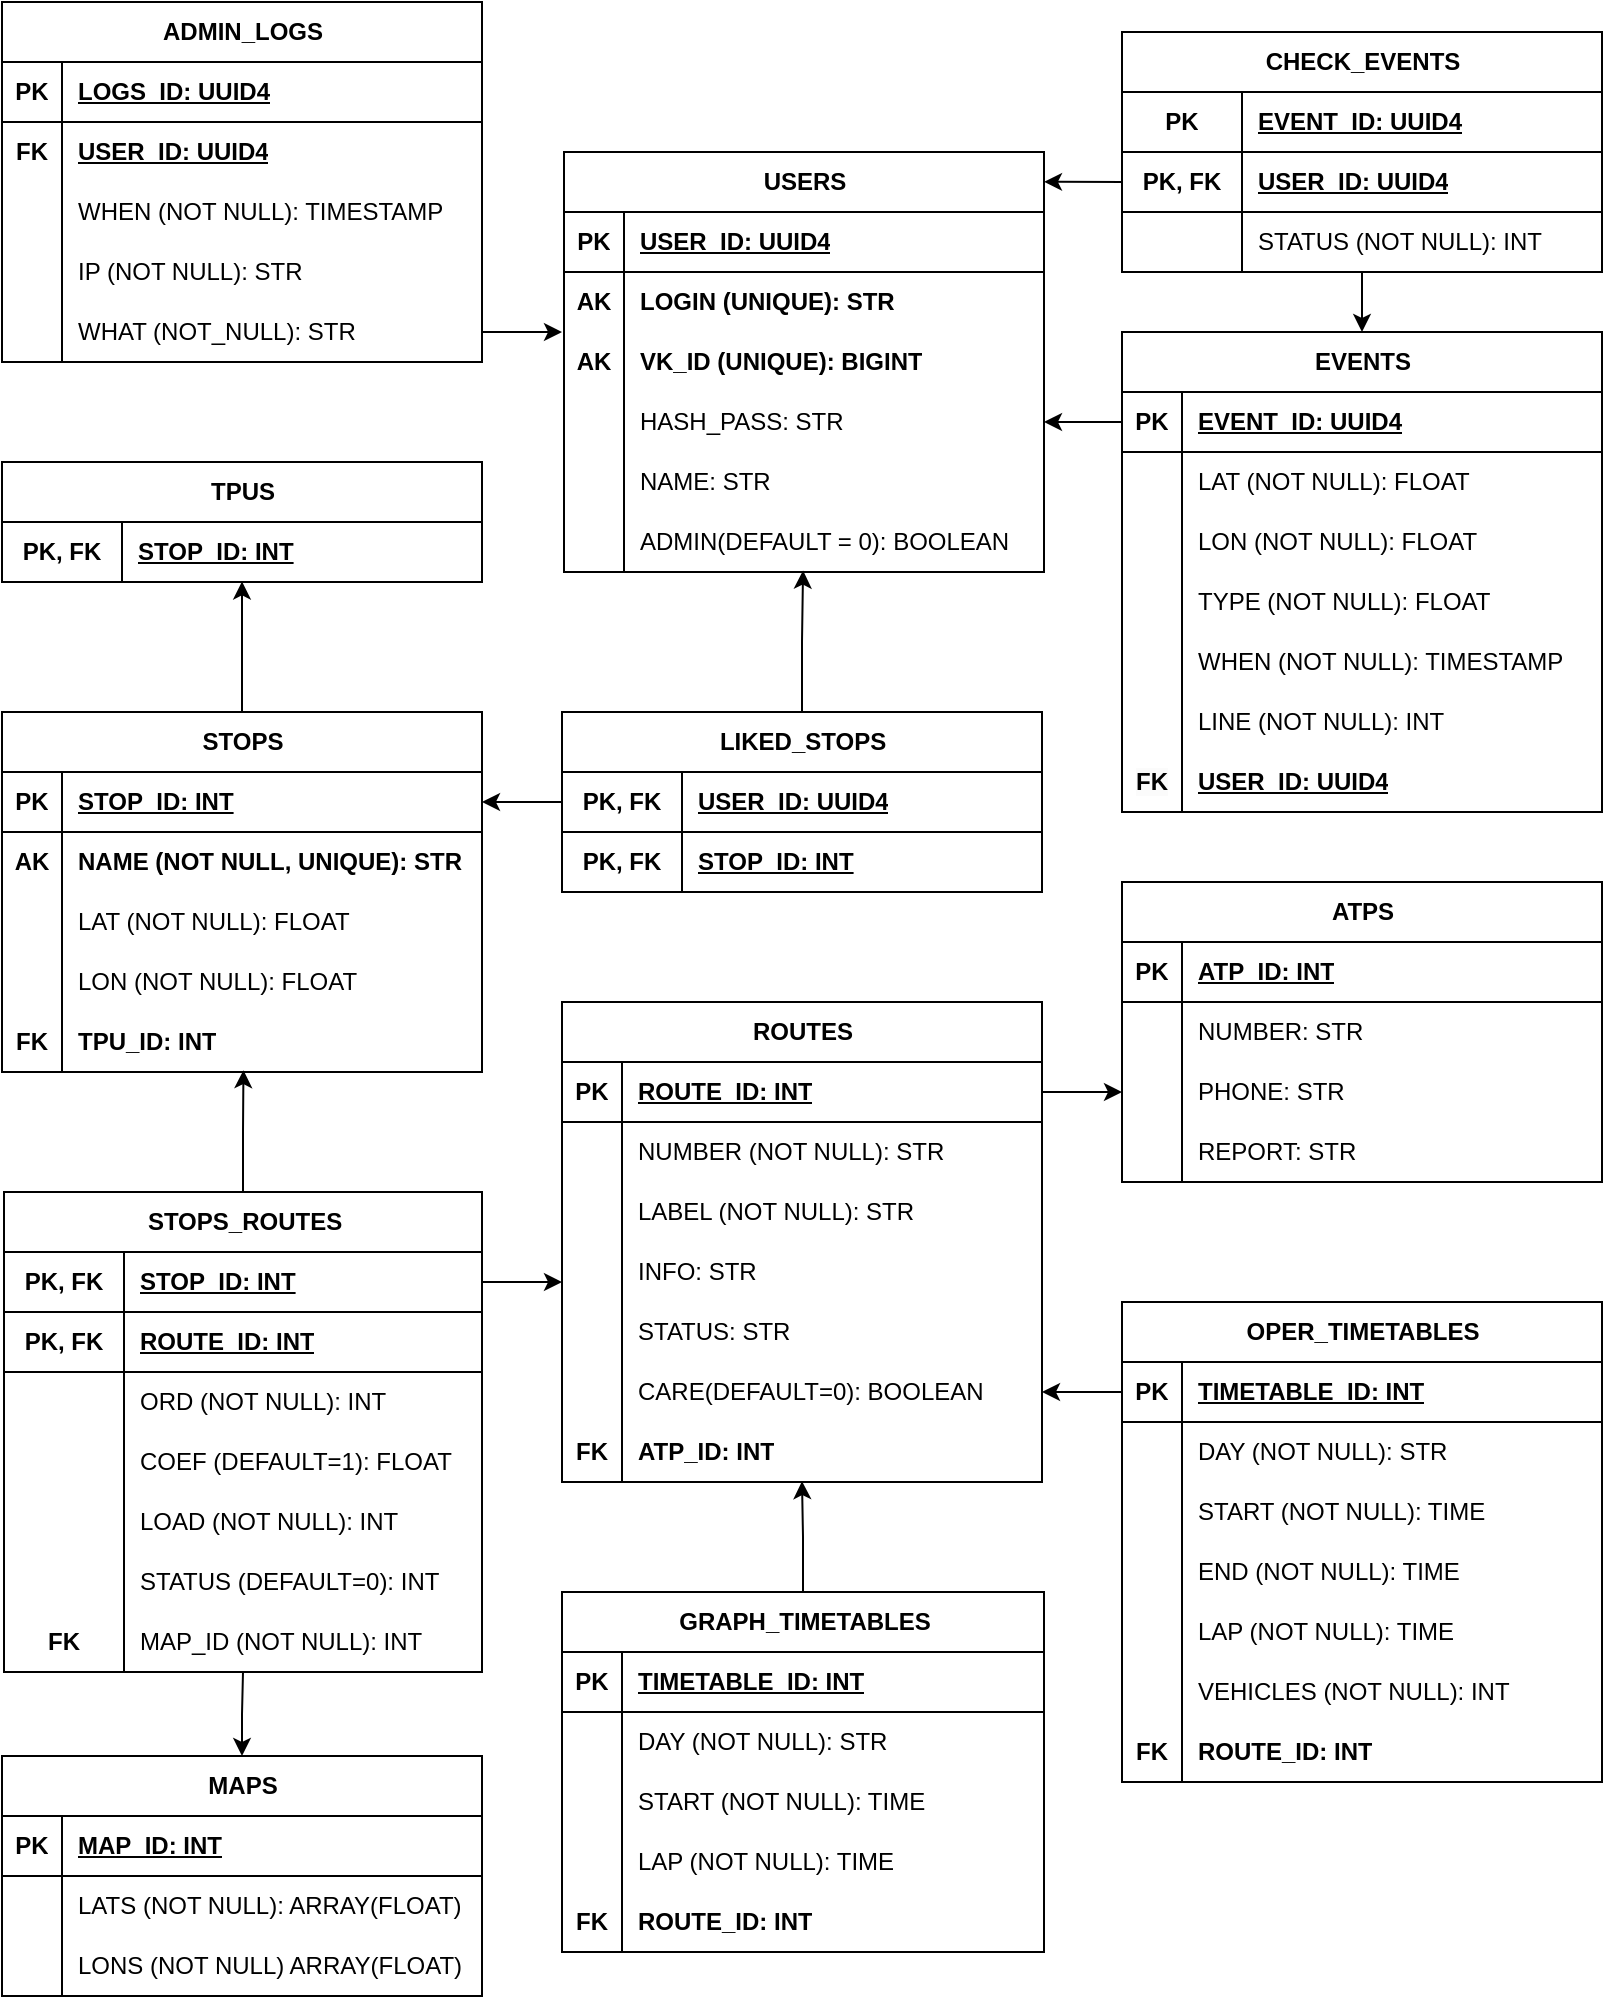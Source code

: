 <mxfile version="26.1.1">
  <diagram name="Страница — 1" id="nN8FpTDJOzqX2DmgxLjF">
    <mxGraphModel dx="559" dy="791" grid="1" gridSize="10" guides="1" tooltips="1" connect="1" arrows="1" fold="1" page="1" pageScale="1" pageWidth="827" pageHeight="1169" math="0" shadow="0">
      <root>
        <mxCell id="0" />
        <mxCell id="1" parent="0" />
        <mxCell id="Q78oYpUOxYKsGRd97dHB-8" value="STOPS" style="shape=table;startSize=30;container=1;collapsible=1;childLayout=tableLayout;fixedRows=1;rowLines=0;fontStyle=1;align=center;resizeLast=1;html=1;fontFamily=Helvetica;" parent="1" vertex="1">
          <mxGeometry x="840" y="440" width="240" height="180" as="geometry" />
        </mxCell>
        <mxCell id="Q78oYpUOxYKsGRd97dHB-9" value="" style="shape=tableRow;horizontal=0;startSize=0;swimlaneHead=0;swimlaneBody=0;fillColor=none;collapsible=0;dropTarget=0;points=[[0,0.5],[1,0.5]];portConstraint=eastwest;top=0;left=0;right=0;bottom=1;fontFamily=Helvetica;" parent="Q78oYpUOxYKsGRd97dHB-8" vertex="1">
          <mxGeometry y="30" width="240" height="30" as="geometry" />
        </mxCell>
        <mxCell id="Q78oYpUOxYKsGRd97dHB-10" value="PK" style="shape=partialRectangle;connectable=0;fillColor=none;top=0;left=0;bottom=0;right=0;fontStyle=1;overflow=hidden;whiteSpace=wrap;html=1;fontFamily=Helvetica;" parent="Q78oYpUOxYKsGRd97dHB-9" vertex="1">
          <mxGeometry width="30" height="30" as="geometry">
            <mxRectangle width="30" height="30" as="alternateBounds" />
          </mxGeometry>
        </mxCell>
        <mxCell id="Q78oYpUOxYKsGRd97dHB-11" value="STOP_ID: INT" style="shape=partialRectangle;connectable=0;fillColor=none;top=0;left=0;bottom=0;right=0;align=left;spacingLeft=6;fontStyle=5;overflow=hidden;whiteSpace=wrap;html=1;fontFamily=Helvetica;" parent="Q78oYpUOxYKsGRd97dHB-9" vertex="1">
          <mxGeometry x="30" width="210" height="30" as="geometry">
            <mxRectangle width="210" height="30" as="alternateBounds" />
          </mxGeometry>
        </mxCell>
        <mxCell id="Q78oYpUOxYKsGRd97dHB-12" value="" style="shape=tableRow;horizontal=0;startSize=0;swimlaneHead=0;swimlaneBody=0;fillColor=none;collapsible=0;dropTarget=0;points=[[0,0.5],[1,0.5]];portConstraint=eastwest;top=0;left=0;right=0;bottom=0;fontFamily=Helvetica;" parent="Q78oYpUOxYKsGRd97dHB-8" vertex="1">
          <mxGeometry y="60" width="240" height="30" as="geometry" />
        </mxCell>
        <mxCell id="Q78oYpUOxYKsGRd97dHB-13" value="AK" style="shape=partialRectangle;connectable=0;fillColor=none;top=0;left=0;bottom=0;right=0;editable=1;overflow=hidden;whiteSpace=wrap;html=1;fontStyle=1;fontFamily=Helvetica;" parent="Q78oYpUOxYKsGRd97dHB-12" vertex="1">
          <mxGeometry width="30" height="30" as="geometry">
            <mxRectangle width="30" height="30" as="alternateBounds" />
          </mxGeometry>
        </mxCell>
        <mxCell id="Q78oYpUOxYKsGRd97dHB-14" value="NAME (NOT NULL, UNIQUE): STR" style="shape=partialRectangle;connectable=0;fillColor=none;top=0;left=0;bottom=0;right=0;align=left;spacingLeft=6;overflow=hidden;whiteSpace=wrap;html=1;fontStyle=1;fontFamily=Helvetica;" parent="Q78oYpUOxYKsGRd97dHB-12" vertex="1">
          <mxGeometry x="30" width="210" height="30" as="geometry">
            <mxRectangle width="210" height="30" as="alternateBounds" />
          </mxGeometry>
        </mxCell>
        <mxCell id="Q78oYpUOxYKsGRd97dHB-15" value="" style="shape=tableRow;horizontal=0;startSize=0;swimlaneHead=0;swimlaneBody=0;fillColor=none;collapsible=0;dropTarget=0;points=[[0,0.5],[1,0.5]];portConstraint=eastwest;top=0;left=0;right=0;bottom=0;fontFamily=Helvetica;" parent="Q78oYpUOxYKsGRd97dHB-8" vertex="1">
          <mxGeometry y="90" width="240" height="30" as="geometry" />
        </mxCell>
        <mxCell id="Q78oYpUOxYKsGRd97dHB-16" value="" style="shape=partialRectangle;connectable=0;fillColor=none;top=0;left=0;bottom=0;right=0;editable=1;overflow=hidden;whiteSpace=wrap;html=1;fontFamily=Helvetica;" parent="Q78oYpUOxYKsGRd97dHB-15" vertex="1">
          <mxGeometry width="30" height="30" as="geometry">
            <mxRectangle width="30" height="30" as="alternateBounds" />
          </mxGeometry>
        </mxCell>
        <mxCell id="Q78oYpUOxYKsGRd97dHB-17" value="LAT (NOT NULL): FLOAT" style="shape=partialRectangle;connectable=0;fillColor=none;top=0;left=0;bottom=0;right=0;align=left;spacingLeft=6;overflow=hidden;whiteSpace=wrap;html=1;fontFamily=Helvetica;" parent="Q78oYpUOxYKsGRd97dHB-15" vertex="1">
          <mxGeometry x="30" width="210" height="30" as="geometry">
            <mxRectangle width="210" height="30" as="alternateBounds" />
          </mxGeometry>
        </mxCell>
        <mxCell id="Q78oYpUOxYKsGRd97dHB-18" value="" style="shape=tableRow;horizontal=0;startSize=0;swimlaneHead=0;swimlaneBody=0;fillColor=none;collapsible=0;dropTarget=0;points=[[0,0.5],[1,0.5]];portConstraint=eastwest;top=0;left=0;right=0;bottom=0;fontFamily=Helvetica;" parent="Q78oYpUOxYKsGRd97dHB-8" vertex="1">
          <mxGeometry y="120" width="240" height="30" as="geometry" />
        </mxCell>
        <mxCell id="Q78oYpUOxYKsGRd97dHB-19" value="" style="shape=partialRectangle;connectable=0;fillColor=none;top=0;left=0;bottom=0;right=0;editable=1;overflow=hidden;whiteSpace=wrap;html=1;fontFamily=Helvetica;" parent="Q78oYpUOxYKsGRd97dHB-18" vertex="1">
          <mxGeometry width="30" height="30" as="geometry">
            <mxRectangle width="30" height="30" as="alternateBounds" />
          </mxGeometry>
        </mxCell>
        <mxCell id="Q78oYpUOxYKsGRd97dHB-20" value="LON (NOT NULL): FLOAT" style="shape=partialRectangle;connectable=0;fillColor=none;top=0;left=0;bottom=0;right=0;align=left;spacingLeft=6;overflow=hidden;whiteSpace=wrap;html=1;fontFamily=Helvetica;" parent="Q78oYpUOxYKsGRd97dHB-18" vertex="1">
          <mxGeometry x="30" width="210" height="30" as="geometry">
            <mxRectangle width="210" height="30" as="alternateBounds" />
          </mxGeometry>
        </mxCell>
        <mxCell id="Q78oYpUOxYKsGRd97dHB-24" value="" style="shape=tableRow;horizontal=0;startSize=0;swimlaneHead=0;swimlaneBody=0;fillColor=none;collapsible=0;dropTarget=0;points=[[0,0.5],[1,0.5]];portConstraint=eastwest;top=0;left=0;right=0;bottom=0;fontFamily=Helvetica;" parent="Q78oYpUOxYKsGRd97dHB-8" vertex="1">
          <mxGeometry y="150" width="240" height="30" as="geometry" />
        </mxCell>
        <mxCell id="Q78oYpUOxYKsGRd97dHB-25" value="&lt;b&gt;FK&lt;/b&gt;" style="shape=partialRectangle;connectable=0;fillColor=none;top=0;left=0;bottom=0;right=0;editable=1;overflow=hidden;whiteSpace=wrap;html=1;fontFamily=Helvetica;" parent="Q78oYpUOxYKsGRd97dHB-24" vertex="1">
          <mxGeometry width="30" height="30" as="geometry">
            <mxRectangle width="30" height="30" as="alternateBounds" />
          </mxGeometry>
        </mxCell>
        <mxCell id="Q78oYpUOxYKsGRd97dHB-26" value="&lt;b&gt;TPU_ID: INT&lt;/b&gt;" style="shape=partialRectangle;connectable=0;fillColor=none;top=0;left=0;bottom=0;right=0;align=left;spacingLeft=6;overflow=hidden;whiteSpace=wrap;html=1;fontFamily=Helvetica;" parent="Q78oYpUOxYKsGRd97dHB-24" vertex="1">
          <mxGeometry x="30" width="210" height="30" as="geometry">
            <mxRectangle width="210" height="30" as="alternateBounds" />
          </mxGeometry>
        </mxCell>
        <mxCell id="Q78oYpUOxYKsGRd97dHB-27" value="USERS" style="shape=table;startSize=30;container=1;collapsible=1;childLayout=tableLayout;fixedRows=1;rowLines=0;fontStyle=1;align=center;resizeLast=1;html=1;fontFamily=Helvetica;" parent="1" vertex="1">
          <mxGeometry x="1121" y="160" width="240" height="210" as="geometry" />
        </mxCell>
        <mxCell id="Q78oYpUOxYKsGRd97dHB-28" value="" style="shape=tableRow;horizontal=0;startSize=0;swimlaneHead=0;swimlaneBody=0;fillColor=none;collapsible=0;dropTarget=0;points=[[0,0.5],[1,0.5]];portConstraint=eastwest;top=0;left=0;right=0;bottom=1;fontFamily=Helvetica;" parent="Q78oYpUOxYKsGRd97dHB-27" vertex="1">
          <mxGeometry y="30" width="240" height="30" as="geometry" />
        </mxCell>
        <mxCell id="Q78oYpUOxYKsGRd97dHB-29" value="PK" style="shape=partialRectangle;connectable=0;fillColor=none;top=0;left=0;bottom=0;right=0;fontStyle=1;overflow=hidden;whiteSpace=wrap;html=1;fontFamily=Helvetica;" parent="Q78oYpUOxYKsGRd97dHB-28" vertex="1">
          <mxGeometry width="30" height="30" as="geometry">
            <mxRectangle width="30" height="30" as="alternateBounds" />
          </mxGeometry>
        </mxCell>
        <mxCell id="Q78oYpUOxYKsGRd97dHB-30" value="USER_ID: UUID4" style="shape=partialRectangle;connectable=0;fillColor=none;top=0;left=0;bottom=0;right=0;align=left;spacingLeft=6;fontStyle=5;overflow=hidden;whiteSpace=wrap;html=1;fontFamily=Helvetica;" parent="Q78oYpUOxYKsGRd97dHB-28" vertex="1">
          <mxGeometry x="30" width="210" height="30" as="geometry">
            <mxRectangle width="210" height="30" as="alternateBounds" />
          </mxGeometry>
        </mxCell>
        <mxCell id="Q78oYpUOxYKsGRd97dHB-31" value="" style="shape=tableRow;horizontal=0;startSize=0;swimlaneHead=0;swimlaneBody=0;fillColor=none;collapsible=0;dropTarget=0;points=[[0,0.5],[1,0.5]];portConstraint=eastwest;top=0;left=0;right=0;bottom=0;fontFamily=Helvetica;" parent="Q78oYpUOxYKsGRd97dHB-27" vertex="1">
          <mxGeometry y="60" width="240" height="30" as="geometry" />
        </mxCell>
        <mxCell id="Q78oYpUOxYKsGRd97dHB-32" value="AK" style="shape=partialRectangle;connectable=0;fillColor=none;top=0;left=0;bottom=0;right=0;editable=1;overflow=hidden;whiteSpace=wrap;html=1;fontStyle=1;fontFamily=Helvetica;" parent="Q78oYpUOxYKsGRd97dHB-31" vertex="1">
          <mxGeometry width="30" height="30" as="geometry">
            <mxRectangle width="30" height="30" as="alternateBounds" />
          </mxGeometry>
        </mxCell>
        <mxCell id="Q78oYpUOxYKsGRd97dHB-33" value="LOGIN (UNIQUE): STR" style="shape=partialRectangle;connectable=0;fillColor=none;top=0;left=0;bottom=0;right=0;align=left;spacingLeft=6;overflow=hidden;whiteSpace=wrap;html=1;fontStyle=1;fontFamily=Helvetica;" parent="Q78oYpUOxYKsGRd97dHB-31" vertex="1">
          <mxGeometry x="30" width="210" height="30" as="geometry">
            <mxRectangle width="210" height="30" as="alternateBounds" />
          </mxGeometry>
        </mxCell>
        <mxCell id="Q78oYpUOxYKsGRd97dHB-34" value="" style="shape=tableRow;horizontal=0;startSize=0;swimlaneHead=0;swimlaneBody=0;fillColor=none;collapsible=0;dropTarget=0;points=[[0,0.5],[1,0.5]];portConstraint=eastwest;top=0;left=0;right=0;bottom=0;fontFamily=Helvetica;" parent="Q78oYpUOxYKsGRd97dHB-27" vertex="1">
          <mxGeometry y="90" width="240" height="30" as="geometry" />
        </mxCell>
        <mxCell id="Q78oYpUOxYKsGRd97dHB-35" value="AK" style="shape=partialRectangle;connectable=0;fillColor=none;top=0;left=0;bottom=0;right=0;editable=1;overflow=hidden;whiteSpace=wrap;html=1;fontStyle=1;fontFamily=Helvetica;" parent="Q78oYpUOxYKsGRd97dHB-34" vertex="1">
          <mxGeometry width="30" height="30" as="geometry">
            <mxRectangle width="30" height="30" as="alternateBounds" />
          </mxGeometry>
        </mxCell>
        <mxCell id="Q78oYpUOxYKsGRd97dHB-36" value="VK_ID (UNIQUE): BIGINT" style="shape=partialRectangle;connectable=0;fillColor=none;top=0;left=0;bottom=0;right=0;align=left;spacingLeft=6;overflow=hidden;whiteSpace=wrap;html=1;fontStyle=1;fontFamily=Helvetica;" parent="Q78oYpUOxYKsGRd97dHB-34" vertex="1">
          <mxGeometry x="30" width="210" height="30" as="geometry">
            <mxRectangle width="210" height="30" as="alternateBounds" />
          </mxGeometry>
        </mxCell>
        <mxCell id="Q78oYpUOxYKsGRd97dHB-37" value="" style="shape=tableRow;horizontal=0;startSize=0;swimlaneHead=0;swimlaneBody=0;fillColor=none;collapsible=0;dropTarget=0;points=[[0,0.5],[1,0.5]];portConstraint=eastwest;top=0;left=0;right=0;bottom=0;fontFamily=Helvetica;" parent="Q78oYpUOxYKsGRd97dHB-27" vertex="1">
          <mxGeometry y="120" width="240" height="30" as="geometry" />
        </mxCell>
        <mxCell id="Q78oYpUOxYKsGRd97dHB-38" value="" style="shape=partialRectangle;connectable=0;fillColor=none;top=0;left=0;bottom=0;right=0;editable=1;overflow=hidden;whiteSpace=wrap;html=1;fontFamily=Helvetica;" parent="Q78oYpUOxYKsGRd97dHB-37" vertex="1">
          <mxGeometry width="30" height="30" as="geometry">
            <mxRectangle width="30" height="30" as="alternateBounds" />
          </mxGeometry>
        </mxCell>
        <mxCell id="Q78oYpUOxYKsGRd97dHB-39" value="HASH_PASS: STR" style="shape=partialRectangle;connectable=0;fillColor=none;top=0;left=0;bottom=0;right=0;align=left;spacingLeft=6;overflow=hidden;whiteSpace=wrap;html=1;fontFamily=Helvetica;" parent="Q78oYpUOxYKsGRd97dHB-37" vertex="1">
          <mxGeometry x="30" width="210" height="30" as="geometry">
            <mxRectangle width="210" height="30" as="alternateBounds" />
          </mxGeometry>
        </mxCell>
        <mxCell id="Q78oYpUOxYKsGRd97dHB-40" value="" style="shape=tableRow;horizontal=0;startSize=0;swimlaneHead=0;swimlaneBody=0;fillColor=none;collapsible=0;dropTarget=0;points=[[0,0.5],[1,0.5]];portConstraint=eastwest;top=0;left=0;right=0;bottom=0;fontFamily=Helvetica;" parent="Q78oYpUOxYKsGRd97dHB-27" vertex="1">
          <mxGeometry y="150" width="240" height="30" as="geometry" />
        </mxCell>
        <mxCell id="Q78oYpUOxYKsGRd97dHB-41" value="" style="shape=partialRectangle;connectable=0;fillColor=none;top=0;left=0;bottom=0;right=0;editable=1;overflow=hidden;whiteSpace=wrap;html=1;fontFamily=Helvetica;" parent="Q78oYpUOxYKsGRd97dHB-40" vertex="1">
          <mxGeometry width="30" height="30" as="geometry">
            <mxRectangle width="30" height="30" as="alternateBounds" />
          </mxGeometry>
        </mxCell>
        <mxCell id="Q78oYpUOxYKsGRd97dHB-42" value="NAME: STR" style="shape=partialRectangle;connectable=0;fillColor=none;top=0;left=0;bottom=0;right=0;align=left;spacingLeft=6;overflow=hidden;whiteSpace=wrap;html=1;fontFamily=Helvetica;" parent="Q78oYpUOxYKsGRd97dHB-40" vertex="1">
          <mxGeometry x="30" width="210" height="30" as="geometry">
            <mxRectangle width="210" height="30" as="alternateBounds" />
          </mxGeometry>
        </mxCell>
        <mxCell id="Q78oYpUOxYKsGRd97dHB-122" value="" style="shape=tableRow;horizontal=0;startSize=0;swimlaneHead=0;swimlaneBody=0;fillColor=none;collapsible=0;dropTarget=0;points=[[0,0.5],[1,0.5]];portConstraint=eastwest;top=0;left=0;right=0;bottom=0;fontFamily=Helvetica;" parent="Q78oYpUOxYKsGRd97dHB-27" vertex="1">
          <mxGeometry y="180" width="240" height="30" as="geometry" />
        </mxCell>
        <mxCell id="Q78oYpUOxYKsGRd97dHB-123" value="" style="shape=partialRectangle;connectable=0;fillColor=none;top=0;left=0;bottom=0;right=0;editable=1;overflow=hidden;whiteSpace=wrap;html=1;fontFamily=Helvetica;" parent="Q78oYpUOxYKsGRd97dHB-122" vertex="1">
          <mxGeometry width="30" height="30" as="geometry">
            <mxRectangle width="30" height="30" as="alternateBounds" />
          </mxGeometry>
        </mxCell>
        <mxCell id="Q78oYpUOxYKsGRd97dHB-124" value="ADMIN(DEFAULT = 0): BOOLEAN" style="shape=partialRectangle;connectable=0;fillColor=none;top=0;left=0;bottom=0;right=0;align=left;spacingLeft=6;overflow=hidden;whiteSpace=wrap;html=1;fontFamily=Helvetica;" parent="Q78oYpUOxYKsGRd97dHB-122" vertex="1">
          <mxGeometry x="30" width="210" height="30" as="geometry">
            <mxRectangle width="210" height="30" as="alternateBounds" />
          </mxGeometry>
        </mxCell>
        <mxCell id="Q78oYpUOxYKsGRd97dHB-62" value="LIKED_STOPS" style="shape=table;startSize=30;container=1;collapsible=1;childLayout=tableLayout;fixedRows=1;rowLines=0;fontStyle=1;align=center;resizeLast=1;html=1;fontFamily=Helvetica;" parent="1" vertex="1">
          <mxGeometry x="1120" y="440" width="240" height="90" as="geometry" />
        </mxCell>
        <mxCell id="Q78oYpUOxYKsGRd97dHB-63" value="" style="shape=tableRow;horizontal=0;startSize=0;swimlaneHead=0;swimlaneBody=0;fillColor=none;collapsible=0;dropTarget=0;points=[[0,0.5],[1,0.5]];portConstraint=eastwest;top=0;left=0;right=0;bottom=1;fontFamily=Helvetica;" parent="Q78oYpUOxYKsGRd97dHB-62" vertex="1">
          <mxGeometry y="30" width="240" height="30" as="geometry" />
        </mxCell>
        <mxCell id="Q78oYpUOxYKsGRd97dHB-64" value="PK, FK" style="shape=partialRectangle;connectable=0;fillColor=none;top=0;left=0;bottom=0;right=0;fontStyle=1;overflow=hidden;whiteSpace=wrap;html=1;fontFamily=Helvetica;" parent="Q78oYpUOxYKsGRd97dHB-63" vertex="1">
          <mxGeometry width="60" height="30" as="geometry">
            <mxRectangle width="60" height="30" as="alternateBounds" />
          </mxGeometry>
        </mxCell>
        <mxCell id="Q78oYpUOxYKsGRd97dHB-65" value="USER_ID: UUID4" style="shape=partialRectangle;connectable=0;fillColor=none;top=0;left=0;bottom=0;right=0;align=left;spacingLeft=6;fontStyle=5;overflow=hidden;whiteSpace=wrap;html=1;fontFamily=Helvetica;" parent="Q78oYpUOxYKsGRd97dHB-63" vertex="1">
          <mxGeometry x="60" width="180" height="30" as="geometry">
            <mxRectangle width="180" height="30" as="alternateBounds" />
          </mxGeometry>
        </mxCell>
        <mxCell id="Q78oYpUOxYKsGRd97dHB-78" value="" style="shape=tableRow;horizontal=0;startSize=0;swimlaneHead=0;swimlaneBody=0;fillColor=none;collapsible=0;dropTarget=0;points=[[0,0.5],[1,0.5]];portConstraint=eastwest;top=0;left=0;right=0;bottom=1;fontFamily=Helvetica;" parent="Q78oYpUOxYKsGRd97dHB-62" vertex="1">
          <mxGeometry y="60" width="240" height="30" as="geometry" />
        </mxCell>
        <mxCell id="Q78oYpUOxYKsGRd97dHB-79" value="PK, FK" style="shape=partialRectangle;connectable=0;fillColor=none;top=0;left=0;bottom=0;right=0;fontStyle=1;overflow=hidden;whiteSpace=wrap;html=1;fontFamily=Helvetica;" parent="Q78oYpUOxYKsGRd97dHB-78" vertex="1">
          <mxGeometry width="60" height="30" as="geometry">
            <mxRectangle width="60" height="30" as="alternateBounds" />
          </mxGeometry>
        </mxCell>
        <mxCell id="Q78oYpUOxYKsGRd97dHB-80" value="STOP_ID: INT" style="shape=partialRectangle;connectable=0;fillColor=none;top=0;left=0;bottom=0;right=0;align=left;spacingLeft=6;fontStyle=5;overflow=hidden;whiteSpace=wrap;html=1;fontFamily=Helvetica;" parent="Q78oYpUOxYKsGRd97dHB-78" vertex="1">
          <mxGeometry x="60" width="180" height="30" as="geometry">
            <mxRectangle width="180" height="30" as="alternateBounds" />
          </mxGeometry>
        </mxCell>
        <mxCell id="Q78oYpUOxYKsGRd97dHB-100" value="ROUTES" style="shape=table;startSize=30;container=1;collapsible=1;childLayout=tableLayout;fixedRows=1;rowLines=0;fontStyle=1;align=center;resizeLast=1;html=1;fontFamily=Helvetica;" parent="1" vertex="1">
          <mxGeometry x="1120" y="585" width="240" height="240" as="geometry" />
        </mxCell>
        <mxCell id="Q78oYpUOxYKsGRd97dHB-101" value="" style="shape=tableRow;horizontal=0;startSize=0;swimlaneHead=0;swimlaneBody=0;fillColor=none;collapsible=0;dropTarget=0;points=[[0,0.5],[1,0.5]];portConstraint=eastwest;top=0;left=0;right=0;bottom=1;fontFamily=Helvetica;" parent="Q78oYpUOxYKsGRd97dHB-100" vertex="1">
          <mxGeometry y="30" width="240" height="30" as="geometry" />
        </mxCell>
        <mxCell id="Q78oYpUOxYKsGRd97dHB-102" value="PK" style="shape=partialRectangle;connectable=0;fillColor=none;top=0;left=0;bottom=0;right=0;fontStyle=1;overflow=hidden;whiteSpace=wrap;html=1;fontFamily=Helvetica;" parent="Q78oYpUOxYKsGRd97dHB-101" vertex="1">
          <mxGeometry width="30" height="30" as="geometry">
            <mxRectangle width="30" height="30" as="alternateBounds" />
          </mxGeometry>
        </mxCell>
        <mxCell id="Q78oYpUOxYKsGRd97dHB-103" value="ROUTE_ID: INT" style="shape=partialRectangle;connectable=0;fillColor=none;top=0;left=0;bottom=0;right=0;align=left;spacingLeft=6;fontStyle=5;overflow=hidden;whiteSpace=wrap;html=1;fontFamily=Helvetica;" parent="Q78oYpUOxYKsGRd97dHB-101" vertex="1">
          <mxGeometry x="30" width="210" height="30" as="geometry">
            <mxRectangle width="210" height="30" as="alternateBounds" />
          </mxGeometry>
        </mxCell>
        <mxCell id="Q78oYpUOxYKsGRd97dHB-104" value="" style="shape=tableRow;horizontal=0;startSize=0;swimlaneHead=0;swimlaneBody=0;fillColor=none;collapsible=0;dropTarget=0;points=[[0,0.5],[1,0.5]];portConstraint=eastwest;top=0;left=0;right=0;bottom=0;fontFamily=Helvetica;" parent="Q78oYpUOxYKsGRd97dHB-100" vertex="1">
          <mxGeometry y="60" width="240" height="30" as="geometry" />
        </mxCell>
        <mxCell id="Q78oYpUOxYKsGRd97dHB-105" value="" style="shape=partialRectangle;connectable=0;fillColor=none;top=0;left=0;bottom=0;right=0;editable=1;overflow=hidden;whiteSpace=wrap;html=1;fontStyle=1;fontFamily=Helvetica;" parent="Q78oYpUOxYKsGRd97dHB-104" vertex="1">
          <mxGeometry width="30" height="30" as="geometry">
            <mxRectangle width="30" height="30" as="alternateBounds" />
          </mxGeometry>
        </mxCell>
        <mxCell id="Q78oYpUOxYKsGRd97dHB-106" value="NUMBER (NOT NULL): STR" style="shape=partialRectangle;connectable=0;fillColor=none;top=0;left=0;bottom=0;right=0;align=left;spacingLeft=6;overflow=hidden;whiteSpace=wrap;html=1;fontStyle=0;fontFamily=Helvetica;" parent="Q78oYpUOxYKsGRd97dHB-104" vertex="1">
          <mxGeometry x="30" width="210" height="30" as="geometry">
            <mxRectangle width="210" height="30" as="alternateBounds" />
          </mxGeometry>
        </mxCell>
        <mxCell id="Q78oYpUOxYKsGRd97dHB-107" value="" style="shape=tableRow;horizontal=0;startSize=0;swimlaneHead=0;swimlaneBody=0;fillColor=none;collapsible=0;dropTarget=0;points=[[0,0.5],[1,0.5]];portConstraint=eastwest;top=0;left=0;right=0;bottom=0;fontFamily=Helvetica;" parent="Q78oYpUOxYKsGRd97dHB-100" vertex="1">
          <mxGeometry y="90" width="240" height="30" as="geometry" />
        </mxCell>
        <mxCell id="Q78oYpUOxYKsGRd97dHB-108" value="" style="shape=partialRectangle;connectable=0;fillColor=none;top=0;left=0;bottom=0;right=0;editable=1;overflow=hidden;whiteSpace=wrap;html=1;fontFamily=Helvetica;" parent="Q78oYpUOxYKsGRd97dHB-107" vertex="1">
          <mxGeometry width="30" height="30" as="geometry">
            <mxRectangle width="30" height="30" as="alternateBounds" />
          </mxGeometry>
        </mxCell>
        <mxCell id="Q78oYpUOxYKsGRd97dHB-109" value="LABEL (NOT NULL): STR" style="shape=partialRectangle;connectable=0;fillColor=none;top=0;left=0;bottom=0;right=0;align=left;spacingLeft=6;overflow=hidden;whiteSpace=wrap;html=1;fontFamily=Helvetica;" parent="Q78oYpUOxYKsGRd97dHB-107" vertex="1">
          <mxGeometry x="30" width="210" height="30" as="geometry">
            <mxRectangle width="210" height="30" as="alternateBounds" />
          </mxGeometry>
        </mxCell>
        <mxCell id="Q78oYpUOxYKsGRd97dHB-110" value="" style="shape=tableRow;horizontal=0;startSize=0;swimlaneHead=0;swimlaneBody=0;fillColor=none;collapsible=0;dropTarget=0;points=[[0,0.5],[1,0.5]];portConstraint=eastwest;top=0;left=0;right=0;bottom=0;fontFamily=Helvetica;" parent="Q78oYpUOxYKsGRd97dHB-100" vertex="1">
          <mxGeometry y="120" width="240" height="30" as="geometry" />
        </mxCell>
        <mxCell id="Q78oYpUOxYKsGRd97dHB-111" value="" style="shape=partialRectangle;connectable=0;fillColor=none;top=0;left=0;bottom=0;right=0;editable=1;overflow=hidden;whiteSpace=wrap;html=1;fontFamily=Helvetica;" parent="Q78oYpUOxYKsGRd97dHB-110" vertex="1">
          <mxGeometry width="30" height="30" as="geometry">
            <mxRectangle width="30" height="30" as="alternateBounds" />
          </mxGeometry>
        </mxCell>
        <mxCell id="Q78oYpUOxYKsGRd97dHB-112" value="INFO: STR" style="shape=partialRectangle;connectable=0;fillColor=none;top=0;left=0;bottom=0;right=0;align=left;spacingLeft=6;overflow=hidden;whiteSpace=wrap;html=1;fontFamily=Helvetica;" parent="Q78oYpUOxYKsGRd97dHB-110" vertex="1">
          <mxGeometry x="30" width="210" height="30" as="geometry">
            <mxRectangle width="210" height="30" as="alternateBounds" />
          </mxGeometry>
        </mxCell>
        <mxCell id="Q78oYpUOxYKsGRd97dHB-113" value="" style="shape=tableRow;horizontal=0;startSize=0;swimlaneHead=0;swimlaneBody=0;fillColor=none;collapsible=0;dropTarget=0;points=[[0,0.5],[1,0.5]];portConstraint=eastwest;top=0;left=0;right=0;bottom=0;fontFamily=Helvetica;" parent="Q78oYpUOxYKsGRd97dHB-100" vertex="1">
          <mxGeometry y="150" width="240" height="30" as="geometry" />
        </mxCell>
        <mxCell id="Q78oYpUOxYKsGRd97dHB-114" value="" style="shape=partialRectangle;connectable=0;fillColor=none;top=0;left=0;bottom=0;right=0;editable=1;overflow=hidden;whiteSpace=wrap;html=1;fontFamily=Helvetica;" parent="Q78oYpUOxYKsGRd97dHB-113" vertex="1">
          <mxGeometry width="30" height="30" as="geometry">
            <mxRectangle width="30" height="30" as="alternateBounds" />
          </mxGeometry>
        </mxCell>
        <mxCell id="Q78oYpUOxYKsGRd97dHB-115" value="STATUS: STR" style="shape=partialRectangle;connectable=0;fillColor=none;top=0;left=0;bottom=0;right=0;align=left;spacingLeft=6;overflow=hidden;whiteSpace=wrap;html=1;fontFamily=Helvetica;" parent="Q78oYpUOxYKsGRd97dHB-113" vertex="1">
          <mxGeometry x="30" width="210" height="30" as="geometry">
            <mxRectangle width="210" height="30" as="alternateBounds" />
          </mxGeometry>
        </mxCell>
        <mxCell id="Q78oYpUOxYKsGRd97dHB-277" value="" style="shape=tableRow;horizontal=0;startSize=0;swimlaneHead=0;swimlaneBody=0;fillColor=none;collapsible=0;dropTarget=0;points=[[0,0.5],[1,0.5]];portConstraint=eastwest;top=0;left=0;right=0;bottom=0;fontFamily=Helvetica;" parent="Q78oYpUOxYKsGRd97dHB-100" vertex="1">
          <mxGeometry y="180" width="240" height="30" as="geometry" />
        </mxCell>
        <mxCell id="Q78oYpUOxYKsGRd97dHB-278" value="" style="shape=partialRectangle;connectable=0;fillColor=none;top=0;left=0;bottom=0;right=0;editable=1;overflow=hidden;whiteSpace=wrap;html=1;fontFamily=Helvetica;" parent="Q78oYpUOxYKsGRd97dHB-277" vertex="1">
          <mxGeometry width="30" height="30" as="geometry">
            <mxRectangle width="30" height="30" as="alternateBounds" />
          </mxGeometry>
        </mxCell>
        <mxCell id="Q78oYpUOxYKsGRd97dHB-279" value="CARE(DEFAULT=0): BOOLEAN" style="shape=partialRectangle;connectable=0;fillColor=none;top=0;left=0;bottom=0;right=0;align=left;spacingLeft=6;overflow=hidden;whiteSpace=wrap;html=1;fontFamily=Helvetica;" parent="Q78oYpUOxYKsGRd97dHB-277" vertex="1">
          <mxGeometry x="30" width="210" height="30" as="geometry">
            <mxRectangle width="210" height="30" as="alternateBounds" />
          </mxGeometry>
        </mxCell>
        <mxCell id="Q78oYpUOxYKsGRd97dHB-141" value="" style="shape=tableRow;horizontal=0;startSize=0;swimlaneHead=0;swimlaneBody=0;fillColor=none;collapsible=0;dropTarget=0;points=[[0,0.5],[1,0.5]];portConstraint=eastwest;top=0;left=0;right=0;bottom=0;fontFamily=Helvetica;" parent="Q78oYpUOxYKsGRd97dHB-100" vertex="1">
          <mxGeometry y="210" width="240" height="30" as="geometry" />
        </mxCell>
        <mxCell id="Q78oYpUOxYKsGRd97dHB-142" value="FK" style="shape=partialRectangle;connectable=0;fillColor=none;top=0;left=0;bottom=0;right=0;editable=1;overflow=hidden;whiteSpace=wrap;html=1;fontStyle=1;fontFamily=Helvetica;" parent="Q78oYpUOxYKsGRd97dHB-141" vertex="1">
          <mxGeometry width="30" height="30" as="geometry">
            <mxRectangle width="30" height="30" as="alternateBounds" />
          </mxGeometry>
        </mxCell>
        <mxCell id="Q78oYpUOxYKsGRd97dHB-143" value="ATP_ID: INT" style="shape=partialRectangle;connectable=0;fillColor=none;top=0;left=0;bottom=0;right=0;align=left;spacingLeft=6;overflow=hidden;whiteSpace=wrap;html=1;fontStyle=1;fontFamily=Helvetica;" parent="Q78oYpUOxYKsGRd97dHB-141" vertex="1">
          <mxGeometry x="30" width="210" height="30" as="geometry">
            <mxRectangle width="210" height="30" as="alternateBounds" />
          </mxGeometry>
        </mxCell>
        <mxCell id="Q78oYpUOxYKsGRd97dHB-125" value="ATPS" style="shape=table;startSize=30;container=1;collapsible=1;childLayout=tableLayout;fixedRows=1;rowLines=0;fontStyle=1;align=center;resizeLast=1;html=1;fontFamily=Helvetica;" parent="1" vertex="1">
          <mxGeometry x="1400" y="525" width="240" height="150" as="geometry" />
        </mxCell>
        <mxCell id="Q78oYpUOxYKsGRd97dHB-126" value="" style="shape=tableRow;horizontal=0;startSize=0;swimlaneHead=0;swimlaneBody=0;fillColor=none;collapsible=0;dropTarget=0;points=[[0,0.5],[1,0.5]];portConstraint=eastwest;top=0;left=0;right=0;bottom=1;fontFamily=Helvetica;" parent="Q78oYpUOxYKsGRd97dHB-125" vertex="1">
          <mxGeometry y="30" width="240" height="30" as="geometry" />
        </mxCell>
        <mxCell id="Q78oYpUOxYKsGRd97dHB-127" value="PK" style="shape=partialRectangle;connectable=0;fillColor=none;top=0;left=0;bottom=0;right=0;fontStyle=1;overflow=hidden;whiteSpace=wrap;html=1;fontFamily=Helvetica;" parent="Q78oYpUOxYKsGRd97dHB-126" vertex="1">
          <mxGeometry width="30" height="30" as="geometry">
            <mxRectangle width="30" height="30" as="alternateBounds" />
          </mxGeometry>
        </mxCell>
        <mxCell id="Q78oYpUOxYKsGRd97dHB-128" value="ATP_ID: INT" style="shape=partialRectangle;connectable=0;fillColor=none;top=0;left=0;bottom=0;right=0;align=left;spacingLeft=6;fontStyle=5;overflow=hidden;whiteSpace=wrap;html=1;fontFamily=Helvetica;" parent="Q78oYpUOxYKsGRd97dHB-126" vertex="1">
          <mxGeometry x="30" width="210" height="30" as="geometry">
            <mxRectangle width="210" height="30" as="alternateBounds" />
          </mxGeometry>
        </mxCell>
        <mxCell id="Q78oYpUOxYKsGRd97dHB-129" value="" style="shape=tableRow;horizontal=0;startSize=0;swimlaneHead=0;swimlaneBody=0;fillColor=none;collapsible=0;dropTarget=0;points=[[0,0.5],[1,0.5]];portConstraint=eastwest;top=0;left=0;right=0;bottom=0;fontFamily=Helvetica;" parent="Q78oYpUOxYKsGRd97dHB-125" vertex="1">
          <mxGeometry y="60" width="240" height="30" as="geometry" />
        </mxCell>
        <mxCell id="Q78oYpUOxYKsGRd97dHB-130" value="" style="shape=partialRectangle;connectable=0;fillColor=none;top=0;left=0;bottom=0;right=0;editable=1;overflow=hidden;whiteSpace=wrap;html=1;fontStyle=1;fontFamily=Helvetica;" parent="Q78oYpUOxYKsGRd97dHB-129" vertex="1">
          <mxGeometry width="30" height="30" as="geometry">
            <mxRectangle width="30" height="30" as="alternateBounds" />
          </mxGeometry>
        </mxCell>
        <mxCell id="Q78oYpUOxYKsGRd97dHB-131" value="NUMBER: STR" style="shape=partialRectangle;connectable=0;fillColor=none;top=0;left=0;bottom=0;right=0;align=left;spacingLeft=6;overflow=hidden;whiteSpace=wrap;html=1;fontStyle=0;fontFamily=Helvetica;" parent="Q78oYpUOxYKsGRd97dHB-129" vertex="1">
          <mxGeometry x="30" width="210" height="30" as="geometry">
            <mxRectangle width="210" height="30" as="alternateBounds" />
          </mxGeometry>
        </mxCell>
        <mxCell id="Q78oYpUOxYKsGRd97dHB-132" value="" style="shape=tableRow;horizontal=0;startSize=0;swimlaneHead=0;swimlaneBody=0;fillColor=none;collapsible=0;dropTarget=0;points=[[0,0.5],[1,0.5]];portConstraint=eastwest;top=0;left=0;right=0;bottom=0;fontFamily=Helvetica;" parent="Q78oYpUOxYKsGRd97dHB-125" vertex="1">
          <mxGeometry y="90" width="240" height="30" as="geometry" />
        </mxCell>
        <mxCell id="Q78oYpUOxYKsGRd97dHB-133" value="" style="shape=partialRectangle;connectable=0;fillColor=none;top=0;left=0;bottom=0;right=0;editable=1;overflow=hidden;whiteSpace=wrap;html=1;fontFamily=Helvetica;" parent="Q78oYpUOxYKsGRd97dHB-132" vertex="1">
          <mxGeometry width="30" height="30" as="geometry">
            <mxRectangle width="30" height="30" as="alternateBounds" />
          </mxGeometry>
        </mxCell>
        <mxCell id="Q78oYpUOxYKsGRd97dHB-134" value="PHONE: STR" style="shape=partialRectangle;connectable=0;fillColor=none;top=0;left=0;bottom=0;right=0;align=left;spacingLeft=6;overflow=hidden;whiteSpace=wrap;html=1;fontFamily=Helvetica;" parent="Q78oYpUOxYKsGRd97dHB-132" vertex="1">
          <mxGeometry x="30" width="210" height="30" as="geometry">
            <mxRectangle width="210" height="30" as="alternateBounds" />
          </mxGeometry>
        </mxCell>
        <mxCell id="Q78oYpUOxYKsGRd97dHB-135" value="" style="shape=tableRow;horizontal=0;startSize=0;swimlaneHead=0;swimlaneBody=0;fillColor=none;collapsible=0;dropTarget=0;points=[[0,0.5],[1,0.5]];portConstraint=eastwest;top=0;left=0;right=0;bottom=0;fontFamily=Helvetica;" parent="Q78oYpUOxYKsGRd97dHB-125" vertex="1">
          <mxGeometry y="120" width="240" height="30" as="geometry" />
        </mxCell>
        <mxCell id="Q78oYpUOxYKsGRd97dHB-136" value="" style="shape=partialRectangle;connectable=0;fillColor=none;top=0;left=0;bottom=0;right=0;editable=1;overflow=hidden;whiteSpace=wrap;html=1;fontFamily=Helvetica;" parent="Q78oYpUOxYKsGRd97dHB-135" vertex="1">
          <mxGeometry width="30" height="30" as="geometry">
            <mxRectangle width="30" height="30" as="alternateBounds" />
          </mxGeometry>
        </mxCell>
        <mxCell id="Q78oYpUOxYKsGRd97dHB-137" value="REPORT: STR" style="shape=partialRectangle;connectable=0;fillColor=none;top=0;left=0;bottom=0;right=0;align=left;spacingLeft=6;overflow=hidden;whiteSpace=wrap;html=1;fontFamily=Helvetica;" parent="Q78oYpUOxYKsGRd97dHB-135" vertex="1">
          <mxGeometry x="30" width="210" height="30" as="geometry">
            <mxRectangle width="210" height="30" as="alternateBounds" />
          </mxGeometry>
        </mxCell>
        <mxCell id="Q78oYpUOxYKsGRd97dHB-144" value="TPUS" style="shape=table;startSize=30;container=1;collapsible=1;childLayout=tableLayout;fixedRows=1;rowLines=0;fontStyle=1;align=center;resizeLast=1;html=1;fontFamily=Helvetica;" parent="1" vertex="1">
          <mxGeometry x="840" y="315" width="240" height="60" as="geometry" />
        </mxCell>
        <mxCell id="Q78oYpUOxYKsGRd97dHB-148" value="" style="shape=tableRow;horizontal=0;startSize=0;swimlaneHead=0;swimlaneBody=0;fillColor=none;collapsible=0;dropTarget=0;points=[[0,0.5],[1,0.5]];portConstraint=eastwest;top=0;left=0;right=0;bottom=1;fontFamily=Helvetica;" parent="Q78oYpUOxYKsGRd97dHB-144" vertex="1">
          <mxGeometry y="30" width="240" height="30" as="geometry" />
        </mxCell>
        <mxCell id="Q78oYpUOxYKsGRd97dHB-149" value="PK, FK" style="shape=partialRectangle;connectable=0;fillColor=none;top=0;left=0;bottom=0;right=0;fontStyle=1;overflow=hidden;whiteSpace=wrap;html=1;fontFamily=Helvetica;" parent="Q78oYpUOxYKsGRd97dHB-148" vertex="1">
          <mxGeometry width="60" height="30" as="geometry">
            <mxRectangle width="60" height="30" as="alternateBounds" />
          </mxGeometry>
        </mxCell>
        <mxCell id="Q78oYpUOxYKsGRd97dHB-150" value="STOP_ID: INT" style="shape=partialRectangle;connectable=0;fillColor=none;top=0;left=0;bottom=0;right=0;align=left;spacingLeft=6;fontStyle=5;overflow=hidden;whiteSpace=wrap;html=1;fontFamily=Helvetica;" parent="Q78oYpUOxYKsGRd97dHB-148" vertex="1">
          <mxGeometry x="60" width="180" height="30" as="geometry">
            <mxRectangle width="180" height="30" as="alternateBounds" />
          </mxGeometry>
        </mxCell>
        <mxCell id="Q78oYpUOxYKsGRd97dHB-152" value="EVENTS" style="shape=table;startSize=30;container=1;collapsible=1;childLayout=tableLayout;fixedRows=1;rowLines=0;fontStyle=1;align=center;resizeLast=1;html=1;fontFamily=Helvetica;" parent="1" vertex="1">
          <mxGeometry x="1400" y="250" width="240" height="240" as="geometry" />
        </mxCell>
        <mxCell id="Q78oYpUOxYKsGRd97dHB-153" value="" style="shape=tableRow;horizontal=0;startSize=0;swimlaneHead=0;swimlaneBody=0;fillColor=none;collapsible=0;dropTarget=0;points=[[0,0.5],[1,0.5]];portConstraint=eastwest;top=0;left=0;right=0;bottom=1;fontFamily=Helvetica;" parent="Q78oYpUOxYKsGRd97dHB-152" vertex="1">
          <mxGeometry y="30" width="240" height="30" as="geometry" />
        </mxCell>
        <mxCell id="Q78oYpUOxYKsGRd97dHB-154" value="PK" style="shape=partialRectangle;connectable=0;fillColor=none;top=0;left=0;bottom=0;right=0;fontStyle=1;overflow=hidden;whiteSpace=wrap;html=1;fontFamily=Helvetica;" parent="Q78oYpUOxYKsGRd97dHB-153" vertex="1">
          <mxGeometry width="30" height="30" as="geometry">
            <mxRectangle width="30" height="30" as="alternateBounds" />
          </mxGeometry>
        </mxCell>
        <mxCell id="Q78oYpUOxYKsGRd97dHB-155" value="EVENT_ID: UUID4" style="shape=partialRectangle;connectable=0;fillColor=none;top=0;left=0;bottom=0;right=0;align=left;spacingLeft=6;fontStyle=5;overflow=hidden;whiteSpace=wrap;html=1;fontFamily=Helvetica;" parent="Q78oYpUOxYKsGRd97dHB-153" vertex="1">
          <mxGeometry x="30" width="210" height="30" as="geometry">
            <mxRectangle width="210" height="30" as="alternateBounds" />
          </mxGeometry>
        </mxCell>
        <mxCell id="Q78oYpUOxYKsGRd97dHB-156" value="" style="shape=tableRow;horizontal=0;startSize=0;swimlaneHead=0;swimlaneBody=0;fillColor=none;collapsible=0;dropTarget=0;points=[[0,0.5],[1,0.5]];portConstraint=eastwest;top=0;left=0;right=0;bottom=0;fontFamily=Helvetica;" parent="Q78oYpUOxYKsGRd97dHB-152" vertex="1">
          <mxGeometry y="60" width="240" height="30" as="geometry" />
        </mxCell>
        <mxCell id="Q78oYpUOxYKsGRd97dHB-157" value="" style="shape=partialRectangle;connectable=0;fillColor=none;top=0;left=0;bottom=0;right=0;editable=1;overflow=hidden;whiteSpace=wrap;html=1;fontStyle=1;fontFamily=Helvetica;" parent="Q78oYpUOxYKsGRd97dHB-156" vertex="1">
          <mxGeometry width="30" height="30" as="geometry">
            <mxRectangle width="30" height="30" as="alternateBounds" />
          </mxGeometry>
        </mxCell>
        <mxCell id="Q78oYpUOxYKsGRd97dHB-158" value="&lt;span style=&quot;font-weight: 400;&quot;&gt;LAT (NOT NULL): FLOAT&lt;/span&gt;" style="shape=partialRectangle;connectable=0;fillColor=none;top=0;left=0;bottom=0;right=0;align=left;spacingLeft=6;overflow=hidden;whiteSpace=wrap;html=1;fontStyle=1;fontFamily=Helvetica;" parent="Q78oYpUOxYKsGRd97dHB-156" vertex="1">
          <mxGeometry x="30" width="210" height="30" as="geometry">
            <mxRectangle width="210" height="30" as="alternateBounds" />
          </mxGeometry>
        </mxCell>
        <mxCell id="Q78oYpUOxYKsGRd97dHB-159" value="" style="shape=tableRow;horizontal=0;startSize=0;swimlaneHead=0;swimlaneBody=0;fillColor=none;collapsible=0;dropTarget=0;points=[[0,0.5],[1,0.5]];portConstraint=eastwest;top=0;left=0;right=0;bottom=0;fontFamily=Helvetica;" parent="Q78oYpUOxYKsGRd97dHB-152" vertex="1">
          <mxGeometry y="90" width="240" height="30" as="geometry" />
        </mxCell>
        <mxCell id="Q78oYpUOxYKsGRd97dHB-160" value="" style="shape=partialRectangle;connectable=0;fillColor=none;top=0;left=0;bottom=0;right=0;editable=1;overflow=hidden;whiteSpace=wrap;html=1;fontStyle=1;fontFamily=Helvetica;" parent="Q78oYpUOxYKsGRd97dHB-159" vertex="1">
          <mxGeometry width="30" height="30" as="geometry">
            <mxRectangle width="30" height="30" as="alternateBounds" />
          </mxGeometry>
        </mxCell>
        <mxCell id="Q78oYpUOxYKsGRd97dHB-161" value="&lt;span style=&quot;font-weight: 400;&quot;&gt;LON (NOT NULL): FLOAT&lt;/span&gt;" style="shape=partialRectangle;connectable=0;fillColor=none;top=0;left=0;bottom=0;right=0;align=left;spacingLeft=6;overflow=hidden;whiteSpace=wrap;html=1;fontStyle=1;fontFamily=Helvetica;" parent="Q78oYpUOxYKsGRd97dHB-159" vertex="1">
          <mxGeometry x="30" width="210" height="30" as="geometry">
            <mxRectangle width="210" height="30" as="alternateBounds" />
          </mxGeometry>
        </mxCell>
        <mxCell id="Q78oYpUOxYKsGRd97dHB-162" value="" style="shape=tableRow;horizontal=0;startSize=0;swimlaneHead=0;swimlaneBody=0;fillColor=none;collapsible=0;dropTarget=0;points=[[0,0.5],[1,0.5]];portConstraint=eastwest;top=0;left=0;right=0;bottom=0;fontFamily=Helvetica;" parent="Q78oYpUOxYKsGRd97dHB-152" vertex="1">
          <mxGeometry y="120" width="240" height="30" as="geometry" />
        </mxCell>
        <mxCell id="Q78oYpUOxYKsGRd97dHB-163" value="" style="shape=partialRectangle;connectable=0;fillColor=none;top=0;left=0;bottom=0;right=0;editable=1;overflow=hidden;whiteSpace=wrap;html=1;fontFamily=Helvetica;" parent="Q78oYpUOxYKsGRd97dHB-162" vertex="1">
          <mxGeometry width="30" height="30" as="geometry">
            <mxRectangle width="30" height="30" as="alternateBounds" />
          </mxGeometry>
        </mxCell>
        <mxCell id="Q78oYpUOxYKsGRd97dHB-164" value="TYPE (NOT NULL): FLOAT" style="shape=partialRectangle;connectable=0;fillColor=none;top=0;left=0;bottom=0;right=0;align=left;spacingLeft=6;overflow=hidden;whiteSpace=wrap;html=1;fontFamily=Helvetica;" parent="Q78oYpUOxYKsGRd97dHB-162" vertex="1">
          <mxGeometry x="30" width="210" height="30" as="geometry">
            <mxRectangle width="210" height="30" as="alternateBounds" />
          </mxGeometry>
        </mxCell>
        <mxCell id="Q78oYpUOxYKsGRd97dHB-165" value="" style="shape=tableRow;horizontal=0;startSize=0;swimlaneHead=0;swimlaneBody=0;fillColor=none;collapsible=0;dropTarget=0;points=[[0,0.5],[1,0.5]];portConstraint=eastwest;top=0;left=0;right=0;bottom=0;fontFamily=Helvetica;" parent="Q78oYpUOxYKsGRd97dHB-152" vertex="1">
          <mxGeometry y="150" width="240" height="30" as="geometry" />
        </mxCell>
        <mxCell id="Q78oYpUOxYKsGRd97dHB-166" value="" style="shape=partialRectangle;connectable=0;fillColor=none;top=0;left=0;bottom=0;right=0;editable=1;overflow=hidden;whiteSpace=wrap;html=1;fontFamily=Helvetica;" parent="Q78oYpUOxYKsGRd97dHB-165" vertex="1">
          <mxGeometry width="30" height="30" as="geometry">
            <mxRectangle width="30" height="30" as="alternateBounds" />
          </mxGeometry>
        </mxCell>
        <mxCell id="Q78oYpUOxYKsGRd97dHB-167" value="WHEN (NOT NULL): TIMESTAMP" style="shape=partialRectangle;connectable=0;fillColor=none;top=0;left=0;bottom=0;right=0;align=left;spacingLeft=6;overflow=hidden;whiteSpace=wrap;html=1;fontFamily=Helvetica;" parent="Q78oYpUOxYKsGRd97dHB-165" vertex="1">
          <mxGeometry x="30" width="210" height="30" as="geometry">
            <mxRectangle width="210" height="30" as="alternateBounds" />
          </mxGeometry>
        </mxCell>
        <mxCell id="Q78oYpUOxYKsGRd97dHB-216" value="" style="shape=tableRow;horizontal=0;startSize=0;swimlaneHead=0;swimlaneBody=0;fillColor=none;collapsible=0;dropTarget=0;points=[[0,0.5],[1,0.5]];portConstraint=eastwest;top=0;left=0;right=0;bottom=0;fontFamily=Helvetica;" parent="Q78oYpUOxYKsGRd97dHB-152" vertex="1">
          <mxGeometry y="180" width="240" height="30" as="geometry" />
        </mxCell>
        <mxCell id="Q78oYpUOxYKsGRd97dHB-217" value="" style="shape=partialRectangle;connectable=0;fillColor=none;top=0;left=0;bottom=0;right=0;editable=1;overflow=hidden;whiteSpace=wrap;html=1;fontFamily=Helvetica;" parent="Q78oYpUOxYKsGRd97dHB-216" vertex="1">
          <mxGeometry width="30" height="30" as="geometry">
            <mxRectangle width="30" height="30" as="alternateBounds" />
          </mxGeometry>
        </mxCell>
        <mxCell id="Q78oYpUOxYKsGRd97dHB-218" value="LINE (NOT NULL): INT" style="shape=partialRectangle;connectable=0;fillColor=none;top=0;left=0;bottom=0;right=0;align=left;spacingLeft=6;overflow=hidden;whiteSpace=wrap;html=1;fontFamily=Helvetica;" parent="Q78oYpUOxYKsGRd97dHB-216" vertex="1">
          <mxGeometry x="30" width="210" height="30" as="geometry">
            <mxRectangle width="210" height="30" as="alternateBounds" />
          </mxGeometry>
        </mxCell>
        <mxCell id="Q78oYpUOxYKsGRd97dHB-168" value="" style="shape=tableRow;horizontal=0;startSize=0;swimlaneHead=0;swimlaneBody=0;fillColor=none;collapsible=0;dropTarget=0;points=[[0,0.5],[1,0.5]];portConstraint=eastwest;top=0;left=0;right=0;bottom=0;fontFamily=Helvetica;" parent="Q78oYpUOxYKsGRd97dHB-152" vertex="1">
          <mxGeometry y="210" width="240" height="30" as="geometry" />
        </mxCell>
        <mxCell id="Q78oYpUOxYKsGRd97dHB-169" value="&lt;span style=&quot;color: rgb(0, 0, 0); font-family: Helvetica; font-size: 12px; font-style: normal; font-variant-ligatures: normal; font-variant-caps: normal; font-weight: 700; letter-spacing: normal; orphans: 2; text-align: center; text-indent: 0px; text-transform: none; widows: 2; word-spacing: 0px; -webkit-text-stroke-width: 0px; white-space: normal; background-color: rgb(251, 251, 251); text-decoration-thickness: initial; text-decoration-style: initial; text-decoration-color: initial; float: none; display: inline !important;&quot;&gt;FK&lt;/span&gt;" style="shape=partialRectangle;connectable=0;fillColor=none;top=0;left=0;bottom=0;right=0;editable=1;overflow=hidden;whiteSpace=wrap;html=1;fontFamily=Helvetica;" parent="Q78oYpUOxYKsGRd97dHB-168" vertex="1">
          <mxGeometry width="30" height="30" as="geometry">
            <mxRectangle width="30" height="30" as="alternateBounds" />
          </mxGeometry>
        </mxCell>
        <mxCell id="Q78oYpUOxYKsGRd97dHB-170" value="&lt;span style=&quot;font-weight: 700; text-decoration-line: underline;&quot;&gt;USER_ID: UUID4&lt;/span&gt;" style="shape=partialRectangle;connectable=0;fillColor=none;top=0;left=0;bottom=0;right=0;align=left;spacingLeft=6;overflow=hidden;whiteSpace=wrap;html=1;fontFamily=Helvetica;" parent="Q78oYpUOxYKsGRd97dHB-168" vertex="1">
          <mxGeometry x="30" width="210" height="30" as="geometry">
            <mxRectangle width="210" height="30" as="alternateBounds" />
          </mxGeometry>
        </mxCell>
        <mxCell id="Q78oYpUOxYKsGRd97dHB-351" style="edgeStyle=orthogonalEdgeStyle;rounded=0;orthogonalLoop=1;jettySize=auto;html=1;exitX=0.5;exitY=1;exitDx=0;exitDy=0;entryX=0.5;entryY=0;entryDx=0;entryDy=0;" parent="1" source="Q78oYpUOxYKsGRd97dHB-171" target="Q78oYpUOxYKsGRd97dHB-152" edge="1">
          <mxGeometry relative="1" as="geometry" />
        </mxCell>
        <mxCell id="Q78oYpUOxYKsGRd97dHB-171" value="CHECK_EVENTS" style="shape=table;startSize=30;container=1;collapsible=1;childLayout=tableLayout;fixedRows=1;rowLines=0;fontStyle=1;align=center;resizeLast=1;html=1;fontFamily=Helvetica;" parent="1" vertex="1">
          <mxGeometry x="1400" y="100" width="240" height="120" as="geometry" />
        </mxCell>
        <mxCell id="Q78oYpUOxYKsGRd97dHB-172" value="" style="shape=tableRow;horizontal=0;startSize=0;swimlaneHead=0;swimlaneBody=0;fillColor=none;collapsible=0;dropTarget=0;points=[[0,0.5],[1,0.5]];portConstraint=eastwest;top=0;left=0;right=0;bottom=1;fontFamily=Helvetica;" parent="Q78oYpUOxYKsGRd97dHB-171" vertex="1">
          <mxGeometry y="30" width="240" height="30" as="geometry" />
        </mxCell>
        <mxCell id="Q78oYpUOxYKsGRd97dHB-173" value="PK" style="shape=partialRectangle;connectable=0;fillColor=none;top=0;left=0;bottom=0;right=0;fontStyle=1;overflow=hidden;whiteSpace=wrap;html=1;fontFamily=Helvetica;" parent="Q78oYpUOxYKsGRd97dHB-172" vertex="1">
          <mxGeometry width="60" height="30" as="geometry">
            <mxRectangle width="60" height="30" as="alternateBounds" />
          </mxGeometry>
        </mxCell>
        <mxCell id="Q78oYpUOxYKsGRd97dHB-174" value="EVENT_ID: UUID4" style="shape=partialRectangle;connectable=0;fillColor=none;top=0;left=0;bottom=0;right=0;align=left;spacingLeft=6;fontStyle=5;overflow=hidden;whiteSpace=wrap;html=1;fontFamily=Helvetica;" parent="Q78oYpUOxYKsGRd97dHB-172" vertex="1">
          <mxGeometry x="60" width="180" height="30" as="geometry">
            <mxRectangle width="180" height="30" as="alternateBounds" />
          </mxGeometry>
        </mxCell>
        <mxCell id="Q78oYpUOxYKsGRd97dHB-190" value="" style="shape=tableRow;horizontal=0;startSize=0;swimlaneHead=0;swimlaneBody=0;fillColor=none;collapsible=0;dropTarget=0;points=[[0,0.5],[1,0.5]];portConstraint=eastwest;top=0;left=0;right=0;bottom=1;fontFamily=Helvetica;" parent="Q78oYpUOxYKsGRd97dHB-171" vertex="1">
          <mxGeometry y="60" width="240" height="30" as="geometry" />
        </mxCell>
        <mxCell id="Q78oYpUOxYKsGRd97dHB-191" value="PK, FK" style="shape=partialRectangle;connectable=0;fillColor=none;top=0;left=0;bottom=0;right=0;fontStyle=1;overflow=hidden;whiteSpace=wrap;html=1;fontFamily=Helvetica;" parent="Q78oYpUOxYKsGRd97dHB-190" vertex="1">
          <mxGeometry width="60" height="30" as="geometry">
            <mxRectangle width="60" height="30" as="alternateBounds" />
          </mxGeometry>
        </mxCell>
        <mxCell id="Q78oYpUOxYKsGRd97dHB-192" value="USER_ID: UUID4" style="shape=partialRectangle;connectable=0;fillColor=none;top=0;left=0;bottom=0;right=0;align=left;spacingLeft=6;fontStyle=5;overflow=hidden;whiteSpace=wrap;html=1;fontFamily=Helvetica;" parent="Q78oYpUOxYKsGRd97dHB-190" vertex="1">
          <mxGeometry x="60" width="180" height="30" as="geometry">
            <mxRectangle width="180" height="30" as="alternateBounds" />
          </mxGeometry>
        </mxCell>
        <mxCell id="Q78oYpUOxYKsGRd97dHB-175" value="" style="shape=tableRow;horizontal=0;startSize=0;swimlaneHead=0;swimlaneBody=0;fillColor=none;collapsible=0;dropTarget=0;points=[[0,0.5],[1,0.5]];portConstraint=eastwest;top=0;left=0;right=0;bottom=0;fontFamily=Helvetica;" parent="Q78oYpUOxYKsGRd97dHB-171" vertex="1">
          <mxGeometry y="90" width="240" height="30" as="geometry" />
        </mxCell>
        <mxCell id="Q78oYpUOxYKsGRd97dHB-176" value="" style="shape=partialRectangle;connectable=0;fillColor=none;top=0;left=0;bottom=0;right=0;editable=1;overflow=hidden;whiteSpace=wrap;html=1;fontStyle=1;fontFamily=Helvetica;" parent="Q78oYpUOxYKsGRd97dHB-175" vertex="1">
          <mxGeometry width="60" height="30" as="geometry">
            <mxRectangle width="60" height="30" as="alternateBounds" />
          </mxGeometry>
        </mxCell>
        <mxCell id="Q78oYpUOxYKsGRd97dHB-177" value="&lt;span style=&quot;font-weight: normal;&quot;&gt;STATUS (NOT NULL): INT&lt;/span&gt;" style="shape=partialRectangle;connectable=0;fillColor=none;top=0;left=0;bottom=0;right=0;align=left;spacingLeft=6;overflow=hidden;whiteSpace=wrap;html=1;fontStyle=1;fontFamily=Helvetica;" parent="Q78oYpUOxYKsGRd97dHB-175" vertex="1">
          <mxGeometry x="60" width="180" height="30" as="geometry">
            <mxRectangle width="180" height="30" as="alternateBounds" />
          </mxGeometry>
        </mxCell>
        <mxCell id="Q78oYpUOxYKsGRd97dHB-193" value="" style="shape=partialRectangle;connectable=0;fillColor=none;top=0;left=0;bottom=0;right=0;editable=1;overflow=hidden;whiteSpace=wrap;html=1;fontStyle=1;fontFamily=Helvetica;" parent="1" vertex="1">
          <mxGeometry x="970" y="770" width="60" height="30" as="geometry">
            <mxRectangle width="60" height="30" as="alternateBounds" />
          </mxGeometry>
        </mxCell>
        <mxCell id="Q78oYpUOxYKsGRd97dHB-197" value="ADMIN_LOGS" style="shape=table;startSize=30;container=1;collapsible=1;childLayout=tableLayout;fixedRows=1;rowLines=0;fontStyle=1;align=center;resizeLast=1;html=1;fontFamily=Helvetica;" parent="1" vertex="1">
          <mxGeometry x="840" y="85" width="240" height="180" as="geometry" />
        </mxCell>
        <mxCell id="Q78oYpUOxYKsGRd97dHB-198" value="" style="shape=tableRow;horizontal=0;startSize=0;swimlaneHead=0;swimlaneBody=0;fillColor=none;collapsible=0;dropTarget=0;points=[[0,0.5],[1,0.5]];portConstraint=eastwest;top=0;left=0;right=0;bottom=1;fontFamily=Helvetica;" parent="Q78oYpUOxYKsGRd97dHB-197" vertex="1">
          <mxGeometry y="30" width="240" height="30" as="geometry" />
        </mxCell>
        <mxCell id="Q78oYpUOxYKsGRd97dHB-199" value="PK" style="shape=partialRectangle;connectable=0;fillColor=none;top=0;left=0;bottom=0;right=0;fontStyle=1;overflow=hidden;whiteSpace=wrap;html=1;fontFamily=Helvetica;" parent="Q78oYpUOxYKsGRd97dHB-198" vertex="1">
          <mxGeometry width="30" height="30" as="geometry">
            <mxRectangle width="30" height="30" as="alternateBounds" />
          </mxGeometry>
        </mxCell>
        <mxCell id="Q78oYpUOxYKsGRd97dHB-200" value="LOGS_ID: UUID4" style="shape=partialRectangle;connectable=0;fillColor=none;top=0;left=0;bottom=0;right=0;align=left;spacingLeft=6;fontStyle=5;overflow=hidden;whiteSpace=wrap;html=1;fontFamily=Helvetica;" parent="Q78oYpUOxYKsGRd97dHB-198" vertex="1">
          <mxGeometry x="30" width="210" height="30" as="geometry">
            <mxRectangle width="210" height="30" as="alternateBounds" />
          </mxGeometry>
        </mxCell>
        <mxCell id="Q78oYpUOxYKsGRd97dHB-201" value="" style="shape=tableRow;horizontal=0;startSize=0;swimlaneHead=0;swimlaneBody=0;fillColor=none;collapsible=0;dropTarget=0;points=[[0,0.5],[1,0.5]];portConstraint=eastwest;top=0;left=0;right=0;bottom=0;fontFamily=Helvetica;" parent="Q78oYpUOxYKsGRd97dHB-197" vertex="1">
          <mxGeometry y="60" width="240" height="30" as="geometry" />
        </mxCell>
        <mxCell id="Q78oYpUOxYKsGRd97dHB-202" value="FK" style="shape=partialRectangle;connectable=0;fillColor=none;top=0;left=0;bottom=0;right=0;editable=1;overflow=hidden;whiteSpace=wrap;html=1;fontStyle=1;fontFamily=Helvetica;" parent="Q78oYpUOxYKsGRd97dHB-201" vertex="1">
          <mxGeometry width="30" height="30" as="geometry">
            <mxRectangle width="30" height="30" as="alternateBounds" />
          </mxGeometry>
        </mxCell>
        <mxCell id="Q78oYpUOxYKsGRd97dHB-203" value="&lt;span style=&quot;text-decoration-line: underline;&quot;&gt;USER_ID: UUID4&lt;/span&gt;" style="shape=partialRectangle;connectable=0;fillColor=none;top=0;left=0;bottom=0;right=0;align=left;spacingLeft=6;overflow=hidden;whiteSpace=wrap;html=1;fontStyle=1;fontFamily=Helvetica;" parent="Q78oYpUOxYKsGRd97dHB-201" vertex="1">
          <mxGeometry x="30" width="210" height="30" as="geometry">
            <mxRectangle width="210" height="30" as="alternateBounds" />
          </mxGeometry>
        </mxCell>
        <mxCell id="Q78oYpUOxYKsGRd97dHB-204" value="" style="shape=tableRow;horizontal=0;startSize=0;swimlaneHead=0;swimlaneBody=0;fillColor=none;collapsible=0;dropTarget=0;points=[[0,0.5],[1,0.5]];portConstraint=eastwest;top=0;left=0;right=0;bottom=0;fontFamily=Helvetica;" parent="Q78oYpUOxYKsGRd97dHB-197" vertex="1">
          <mxGeometry y="90" width="240" height="30" as="geometry" />
        </mxCell>
        <mxCell id="Q78oYpUOxYKsGRd97dHB-205" value="" style="shape=partialRectangle;connectable=0;fillColor=none;top=0;left=0;bottom=0;right=0;editable=1;overflow=hidden;whiteSpace=wrap;html=1;fontStyle=1;fontFamily=Helvetica;" parent="Q78oYpUOxYKsGRd97dHB-204" vertex="1">
          <mxGeometry width="30" height="30" as="geometry">
            <mxRectangle width="30" height="30" as="alternateBounds" />
          </mxGeometry>
        </mxCell>
        <mxCell id="Q78oYpUOxYKsGRd97dHB-206" value="WHEN (NOT NULL): TIMESTAMP" style="shape=partialRectangle;connectable=0;fillColor=none;top=0;left=0;bottom=0;right=0;align=left;spacingLeft=6;overflow=hidden;whiteSpace=wrap;html=1;fontStyle=0;fontFamily=Helvetica;" parent="Q78oYpUOxYKsGRd97dHB-204" vertex="1">
          <mxGeometry x="30" width="210" height="30" as="geometry">
            <mxRectangle width="210" height="30" as="alternateBounds" />
          </mxGeometry>
        </mxCell>
        <mxCell id="Q78oYpUOxYKsGRd97dHB-207" value="" style="shape=tableRow;horizontal=0;startSize=0;swimlaneHead=0;swimlaneBody=0;fillColor=none;collapsible=0;dropTarget=0;points=[[0,0.5],[1,0.5]];portConstraint=eastwest;top=0;left=0;right=0;bottom=0;fontFamily=Helvetica;" parent="Q78oYpUOxYKsGRd97dHB-197" vertex="1">
          <mxGeometry y="120" width="240" height="30" as="geometry" />
        </mxCell>
        <mxCell id="Q78oYpUOxYKsGRd97dHB-208" value="" style="shape=partialRectangle;connectable=0;fillColor=none;top=0;left=0;bottom=0;right=0;editable=1;overflow=hidden;whiteSpace=wrap;html=1;fontFamily=Helvetica;" parent="Q78oYpUOxYKsGRd97dHB-207" vertex="1">
          <mxGeometry width="30" height="30" as="geometry">
            <mxRectangle width="30" height="30" as="alternateBounds" />
          </mxGeometry>
        </mxCell>
        <mxCell id="Q78oYpUOxYKsGRd97dHB-209" value="IP (NOT NULL): STR" style="shape=partialRectangle;connectable=0;fillColor=none;top=0;left=0;bottom=0;right=0;align=left;spacingLeft=6;overflow=hidden;whiteSpace=wrap;html=1;fontFamily=Helvetica;" parent="Q78oYpUOxYKsGRd97dHB-207" vertex="1">
          <mxGeometry x="30" width="210" height="30" as="geometry">
            <mxRectangle width="210" height="30" as="alternateBounds" />
          </mxGeometry>
        </mxCell>
        <mxCell id="Q78oYpUOxYKsGRd97dHB-210" value="" style="shape=tableRow;horizontal=0;startSize=0;swimlaneHead=0;swimlaneBody=0;fillColor=none;collapsible=0;dropTarget=0;points=[[0,0.5],[1,0.5]];portConstraint=eastwest;top=0;left=0;right=0;bottom=0;fontFamily=Helvetica;" parent="Q78oYpUOxYKsGRd97dHB-197" vertex="1">
          <mxGeometry y="150" width="240" height="30" as="geometry" />
        </mxCell>
        <mxCell id="Q78oYpUOxYKsGRd97dHB-211" value="" style="shape=partialRectangle;connectable=0;fillColor=none;top=0;left=0;bottom=0;right=0;editable=1;overflow=hidden;whiteSpace=wrap;html=1;fontFamily=Helvetica;" parent="Q78oYpUOxYKsGRd97dHB-210" vertex="1">
          <mxGeometry width="30" height="30" as="geometry">
            <mxRectangle width="30" height="30" as="alternateBounds" />
          </mxGeometry>
        </mxCell>
        <mxCell id="Q78oYpUOxYKsGRd97dHB-212" value="WHAT (NOT_NULL): STR" style="shape=partialRectangle;connectable=0;fillColor=none;top=0;left=0;bottom=0;right=0;align=left;spacingLeft=6;overflow=hidden;whiteSpace=wrap;html=1;fontFamily=Helvetica;" parent="Q78oYpUOxYKsGRd97dHB-210" vertex="1">
          <mxGeometry x="30" width="210" height="30" as="geometry">
            <mxRectangle width="210" height="30" as="alternateBounds" />
          </mxGeometry>
        </mxCell>
        <mxCell id="Q78oYpUOxYKsGRd97dHB-219" value="STOPS_ROUTES" style="shape=table;startSize=30;container=1;collapsible=1;childLayout=tableLayout;fixedRows=1;rowLines=0;fontStyle=1;align=center;resizeLast=1;html=1;fontFamily=Helvetica;" parent="1" vertex="1">
          <mxGeometry x="841" y="680" width="239" height="240" as="geometry" />
        </mxCell>
        <mxCell id="Q78oYpUOxYKsGRd97dHB-220" value="" style="shape=tableRow;horizontal=0;startSize=0;swimlaneHead=0;swimlaneBody=0;fillColor=none;collapsible=0;dropTarget=0;points=[[0,0.5],[1,0.5]];portConstraint=eastwest;top=0;left=0;right=0;bottom=1;fontFamily=Helvetica;" parent="Q78oYpUOxYKsGRd97dHB-219" vertex="1">
          <mxGeometry y="30" width="239" height="30" as="geometry" />
        </mxCell>
        <mxCell id="Q78oYpUOxYKsGRd97dHB-221" value="PK, FK" style="shape=partialRectangle;connectable=0;fillColor=none;top=0;left=0;bottom=0;right=0;fontStyle=1;overflow=hidden;whiteSpace=wrap;html=1;fontFamily=Helvetica;" parent="Q78oYpUOxYKsGRd97dHB-220" vertex="1">
          <mxGeometry width="60" height="30" as="geometry">
            <mxRectangle width="60" height="30" as="alternateBounds" />
          </mxGeometry>
        </mxCell>
        <mxCell id="Q78oYpUOxYKsGRd97dHB-222" value="STOP_ID: INT" style="shape=partialRectangle;connectable=0;fillColor=none;top=0;left=0;bottom=0;right=0;align=left;spacingLeft=6;fontStyle=5;overflow=hidden;whiteSpace=wrap;html=1;fontFamily=Helvetica;" parent="Q78oYpUOxYKsGRd97dHB-220" vertex="1">
          <mxGeometry x="60" width="179" height="30" as="geometry">
            <mxRectangle width="179" height="30" as="alternateBounds" />
          </mxGeometry>
        </mxCell>
        <mxCell id="Q78oYpUOxYKsGRd97dHB-238" value="" style="shape=tableRow;horizontal=0;startSize=0;swimlaneHead=0;swimlaneBody=0;fillColor=none;collapsible=0;dropTarget=0;points=[[0,0.5],[1,0.5]];portConstraint=eastwest;top=0;left=0;right=0;bottom=1;fontFamily=Helvetica;" parent="Q78oYpUOxYKsGRd97dHB-219" vertex="1">
          <mxGeometry y="60" width="239" height="30" as="geometry" />
        </mxCell>
        <mxCell id="Q78oYpUOxYKsGRd97dHB-239" value="PK, FK" style="shape=partialRectangle;connectable=0;fillColor=none;top=0;left=0;bottom=0;right=0;fontStyle=1;overflow=hidden;whiteSpace=wrap;html=1;fontFamily=Helvetica;" parent="Q78oYpUOxYKsGRd97dHB-238" vertex="1">
          <mxGeometry width="60" height="30" as="geometry">
            <mxRectangle width="60" height="30" as="alternateBounds" />
          </mxGeometry>
        </mxCell>
        <mxCell id="Q78oYpUOxYKsGRd97dHB-240" value="ROUTE_ID: INT" style="shape=partialRectangle;connectable=0;fillColor=none;top=0;left=0;bottom=0;right=0;align=left;spacingLeft=6;fontStyle=5;overflow=hidden;whiteSpace=wrap;html=1;fontFamily=Helvetica;" parent="Q78oYpUOxYKsGRd97dHB-238" vertex="1">
          <mxGeometry x="60" width="179" height="30" as="geometry">
            <mxRectangle width="179" height="30" as="alternateBounds" />
          </mxGeometry>
        </mxCell>
        <mxCell id="Q78oYpUOxYKsGRd97dHB-223" value="" style="shape=tableRow;horizontal=0;startSize=0;swimlaneHead=0;swimlaneBody=0;fillColor=none;collapsible=0;dropTarget=0;points=[[0,0.5],[1,0.5]];portConstraint=eastwest;top=0;left=0;right=0;bottom=0;fontFamily=Helvetica;" parent="Q78oYpUOxYKsGRd97dHB-219" vertex="1">
          <mxGeometry y="90" width="239" height="30" as="geometry" />
        </mxCell>
        <mxCell id="Q78oYpUOxYKsGRd97dHB-224" value="" style="shape=partialRectangle;connectable=0;fillColor=none;top=0;left=0;bottom=0;right=0;editable=1;overflow=hidden;whiteSpace=wrap;html=1;fontStyle=1;fontFamily=Helvetica;" parent="Q78oYpUOxYKsGRd97dHB-223" vertex="1">
          <mxGeometry width="60" height="30" as="geometry">
            <mxRectangle width="60" height="30" as="alternateBounds" />
          </mxGeometry>
        </mxCell>
        <mxCell id="Q78oYpUOxYKsGRd97dHB-225" value="&lt;span style=&quot;font-weight: normal;&quot;&gt;ORD (NOT NULL): INT&lt;/span&gt;" style="shape=partialRectangle;connectable=0;fillColor=none;top=0;left=0;bottom=0;right=0;align=left;spacingLeft=6;overflow=hidden;whiteSpace=wrap;html=1;fontStyle=1;fontFamily=Helvetica;" parent="Q78oYpUOxYKsGRd97dHB-223" vertex="1">
          <mxGeometry x="60" width="179" height="30" as="geometry">
            <mxRectangle width="179" height="30" as="alternateBounds" />
          </mxGeometry>
        </mxCell>
        <mxCell id="Q78oYpUOxYKsGRd97dHB-226" value="" style="shape=tableRow;horizontal=0;startSize=0;swimlaneHead=0;swimlaneBody=0;fillColor=none;collapsible=0;dropTarget=0;points=[[0,0.5],[1,0.5]];portConstraint=eastwest;top=0;left=0;right=0;bottom=0;fontFamily=Helvetica;" parent="Q78oYpUOxYKsGRd97dHB-219" vertex="1">
          <mxGeometry y="120" width="239" height="30" as="geometry" />
        </mxCell>
        <mxCell id="Q78oYpUOxYKsGRd97dHB-227" value="" style="shape=partialRectangle;connectable=0;fillColor=none;top=0;left=0;bottom=0;right=0;editable=1;overflow=hidden;whiteSpace=wrap;html=1;fontFamily=Helvetica;" parent="Q78oYpUOxYKsGRd97dHB-226" vertex="1">
          <mxGeometry width="60" height="30" as="geometry">
            <mxRectangle width="60" height="30" as="alternateBounds" />
          </mxGeometry>
        </mxCell>
        <mxCell id="Q78oYpUOxYKsGRd97dHB-228" value="COEF (DEFAULT=1): FLOAT" style="shape=partialRectangle;connectable=0;fillColor=none;top=0;left=0;bottom=0;right=0;align=left;spacingLeft=6;overflow=hidden;whiteSpace=wrap;html=1;fontFamily=Helvetica;" parent="Q78oYpUOxYKsGRd97dHB-226" vertex="1">
          <mxGeometry x="60" width="179" height="30" as="geometry">
            <mxRectangle width="179" height="30" as="alternateBounds" />
          </mxGeometry>
        </mxCell>
        <mxCell id="Q78oYpUOxYKsGRd97dHB-229" value="" style="shape=tableRow;horizontal=0;startSize=0;swimlaneHead=0;swimlaneBody=0;fillColor=none;collapsible=0;dropTarget=0;points=[[0,0.5],[1,0.5]];portConstraint=eastwest;top=0;left=0;right=0;bottom=0;fontFamily=Helvetica;" parent="Q78oYpUOxYKsGRd97dHB-219" vertex="1">
          <mxGeometry y="150" width="239" height="30" as="geometry" />
        </mxCell>
        <mxCell id="Q78oYpUOxYKsGRd97dHB-230" value="" style="shape=partialRectangle;connectable=0;fillColor=none;top=0;left=0;bottom=0;right=0;editable=1;overflow=hidden;whiteSpace=wrap;html=1;fontFamily=Helvetica;" parent="Q78oYpUOxYKsGRd97dHB-229" vertex="1">
          <mxGeometry width="60" height="30" as="geometry">
            <mxRectangle width="60" height="30" as="alternateBounds" />
          </mxGeometry>
        </mxCell>
        <mxCell id="Q78oYpUOxYKsGRd97dHB-231" value="LOAD (NOT NULL): INT" style="shape=partialRectangle;connectable=0;fillColor=none;top=0;left=0;bottom=0;right=0;align=left;spacingLeft=6;overflow=hidden;whiteSpace=wrap;html=1;fontFamily=Helvetica;" parent="Q78oYpUOxYKsGRd97dHB-229" vertex="1">
          <mxGeometry x="60" width="179" height="30" as="geometry">
            <mxRectangle width="179" height="30" as="alternateBounds" />
          </mxGeometry>
        </mxCell>
        <mxCell id="Q78oYpUOxYKsGRd97dHB-280" value="" style="shape=tableRow;horizontal=0;startSize=0;swimlaneHead=0;swimlaneBody=0;fillColor=none;collapsible=0;dropTarget=0;points=[[0,0.5],[1,0.5]];portConstraint=eastwest;top=0;left=0;right=0;bottom=0;fontFamily=Helvetica;" parent="Q78oYpUOxYKsGRd97dHB-219" vertex="1">
          <mxGeometry y="180" width="239" height="30" as="geometry" />
        </mxCell>
        <mxCell id="Q78oYpUOxYKsGRd97dHB-281" value="" style="shape=partialRectangle;connectable=0;fillColor=none;top=0;left=0;bottom=0;right=0;editable=1;overflow=hidden;whiteSpace=wrap;html=1;fontFamily=Helvetica;" parent="Q78oYpUOxYKsGRd97dHB-280" vertex="1">
          <mxGeometry width="60" height="30" as="geometry">
            <mxRectangle width="60" height="30" as="alternateBounds" />
          </mxGeometry>
        </mxCell>
        <mxCell id="Q78oYpUOxYKsGRd97dHB-282" value="STATUS (DEFAULT=0): INT" style="shape=partialRectangle;connectable=0;fillColor=none;top=0;left=0;bottom=0;right=0;align=left;spacingLeft=6;overflow=hidden;whiteSpace=wrap;html=1;fontFamily=Helvetica;" parent="Q78oYpUOxYKsGRd97dHB-280" vertex="1">
          <mxGeometry x="60" width="179" height="30" as="geometry">
            <mxRectangle width="179" height="30" as="alternateBounds" />
          </mxGeometry>
        </mxCell>
        <mxCell id="Q78oYpUOxYKsGRd97dHB-232" value="" style="shape=tableRow;horizontal=0;startSize=0;swimlaneHead=0;swimlaneBody=0;fillColor=none;collapsible=0;dropTarget=0;points=[[0,0.5],[1,0.5]];portConstraint=eastwest;top=0;left=0;right=0;bottom=0;fontFamily=Helvetica;" parent="Q78oYpUOxYKsGRd97dHB-219" vertex="1">
          <mxGeometry y="210" width="239" height="30" as="geometry" />
        </mxCell>
        <mxCell id="Q78oYpUOxYKsGRd97dHB-233" value="&lt;b&gt;FK&lt;/b&gt;" style="shape=partialRectangle;connectable=0;fillColor=none;top=0;left=0;bottom=0;right=0;editable=1;overflow=hidden;whiteSpace=wrap;html=1;fontFamily=Helvetica;" parent="Q78oYpUOxYKsGRd97dHB-232" vertex="1">
          <mxGeometry width="60" height="30" as="geometry">
            <mxRectangle width="60" height="30" as="alternateBounds" />
          </mxGeometry>
        </mxCell>
        <mxCell id="Q78oYpUOxYKsGRd97dHB-234" value="MAP_ID (NOT NULL): INT" style="shape=partialRectangle;connectable=0;fillColor=none;top=0;left=0;bottom=0;right=0;align=left;spacingLeft=6;overflow=hidden;whiteSpace=wrap;html=1;fontFamily=Helvetica;" parent="Q78oYpUOxYKsGRd97dHB-232" vertex="1">
          <mxGeometry x="60" width="179" height="30" as="geometry">
            <mxRectangle width="179" height="30" as="alternateBounds" />
          </mxGeometry>
        </mxCell>
        <mxCell id="Q78oYpUOxYKsGRd97dHB-264" value="MAPS" style="shape=table;startSize=30;container=1;collapsible=1;childLayout=tableLayout;fixedRows=1;rowLines=0;fontStyle=1;align=center;resizeLast=1;html=1;fontFamily=Helvetica;" parent="1" vertex="1">
          <mxGeometry x="840" y="962" width="240" height="120" as="geometry" />
        </mxCell>
        <mxCell id="Q78oYpUOxYKsGRd97dHB-265" value="" style="shape=tableRow;horizontal=0;startSize=0;swimlaneHead=0;swimlaneBody=0;fillColor=none;collapsible=0;dropTarget=0;points=[[0,0.5],[1,0.5]];portConstraint=eastwest;top=0;left=0;right=0;bottom=1;fontFamily=Helvetica;" parent="Q78oYpUOxYKsGRd97dHB-264" vertex="1">
          <mxGeometry y="30" width="240" height="30" as="geometry" />
        </mxCell>
        <mxCell id="Q78oYpUOxYKsGRd97dHB-266" value="PK" style="shape=partialRectangle;connectable=0;fillColor=none;top=0;left=0;bottom=0;right=0;fontStyle=1;overflow=hidden;whiteSpace=wrap;html=1;fontFamily=Helvetica;" parent="Q78oYpUOxYKsGRd97dHB-265" vertex="1">
          <mxGeometry width="30" height="30" as="geometry">
            <mxRectangle width="30" height="30" as="alternateBounds" />
          </mxGeometry>
        </mxCell>
        <mxCell id="Q78oYpUOxYKsGRd97dHB-267" value="MAP_ID: INT" style="shape=partialRectangle;connectable=0;fillColor=none;top=0;left=0;bottom=0;right=0;align=left;spacingLeft=6;fontStyle=5;overflow=hidden;whiteSpace=wrap;html=1;fontFamily=Helvetica;" parent="Q78oYpUOxYKsGRd97dHB-265" vertex="1">
          <mxGeometry x="30" width="210" height="30" as="geometry">
            <mxRectangle width="210" height="30" as="alternateBounds" />
          </mxGeometry>
        </mxCell>
        <mxCell id="Q78oYpUOxYKsGRd97dHB-268" value="" style="shape=tableRow;horizontal=0;startSize=0;swimlaneHead=0;swimlaneBody=0;fillColor=none;collapsible=0;dropTarget=0;points=[[0,0.5],[1,0.5]];portConstraint=eastwest;top=0;left=0;right=0;bottom=0;fontFamily=Helvetica;" parent="Q78oYpUOxYKsGRd97dHB-264" vertex="1">
          <mxGeometry y="60" width="240" height="30" as="geometry" />
        </mxCell>
        <mxCell id="Q78oYpUOxYKsGRd97dHB-269" value="" style="shape=partialRectangle;connectable=0;fillColor=none;top=0;left=0;bottom=0;right=0;editable=1;overflow=hidden;whiteSpace=wrap;html=1;fontStyle=1;fontFamily=Helvetica;" parent="Q78oYpUOxYKsGRd97dHB-268" vertex="1">
          <mxGeometry width="30" height="30" as="geometry">
            <mxRectangle width="30" height="30" as="alternateBounds" />
          </mxGeometry>
        </mxCell>
        <mxCell id="Q78oYpUOxYKsGRd97dHB-270" value="LATS (NOT NULL): ARRAY(FLOAT)" style="shape=partialRectangle;connectable=0;fillColor=none;top=0;left=0;bottom=0;right=0;align=left;spacingLeft=6;overflow=hidden;whiteSpace=wrap;html=1;fontStyle=0;fontFamily=Helvetica;" parent="Q78oYpUOxYKsGRd97dHB-268" vertex="1">
          <mxGeometry x="30" width="210" height="30" as="geometry">
            <mxRectangle width="210" height="30" as="alternateBounds" />
          </mxGeometry>
        </mxCell>
        <mxCell id="Q78oYpUOxYKsGRd97dHB-271" value="" style="shape=tableRow;horizontal=0;startSize=0;swimlaneHead=0;swimlaneBody=0;fillColor=none;collapsible=0;dropTarget=0;points=[[0,0.5],[1,0.5]];portConstraint=eastwest;top=0;left=0;right=0;bottom=0;fontFamily=Helvetica;" parent="Q78oYpUOxYKsGRd97dHB-264" vertex="1">
          <mxGeometry y="90" width="240" height="30" as="geometry" />
        </mxCell>
        <mxCell id="Q78oYpUOxYKsGRd97dHB-272" value="" style="shape=partialRectangle;connectable=0;fillColor=none;top=0;left=0;bottom=0;right=0;editable=1;overflow=hidden;whiteSpace=wrap;html=1;fontFamily=Helvetica;" parent="Q78oYpUOxYKsGRd97dHB-271" vertex="1">
          <mxGeometry width="30" height="30" as="geometry">
            <mxRectangle width="30" height="30" as="alternateBounds" />
          </mxGeometry>
        </mxCell>
        <mxCell id="Q78oYpUOxYKsGRd97dHB-273" value="LONS (NOT NULL) ARRAY(FLOAT)" style="shape=partialRectangle;connectable=0;fillColor=none;top=0;left=0;bottom=0;right=0;align=left;spacingLeft=6;overflow=hidden;whiteSpace=wrap;html=1;fontFamily=Helvetica;" parent="Q78oYpUOxYKsGRd97dHB-271" vertex="1">
          <mxGeometry x="30" width="210" height="30" as="geometry">
            <mxRectangle width="210" height="30" as="alternateBounds" />
          </mxGeometry>
        </mxCell>
        <mxCell id="Q78oYpUOxYKsGRd97dHB-283" value="OPER_TIMETABLES" style="shape=table;startSize=30;container=1;collapsible=1;childLayout=tableLayout;fixedRows=1;rowLines=0;fontStyle=1;align=center;resizeLast=1;html=1;fontFamily=Helvetica;" parent="1" vertex="1">
          <mxGeometry x="1400" y="735" width="240" height="240" as="geometry" />
        </mxCell>
        <mxCell id="Q78oYpUOxYKsGRd97dHB-284" value="" style="shape=tableRow;horizontal=0;startSize=0;swimlaneHead=0;swimlaneBody=0;fillColor=none;collapsible=0;dropTarget=0;points=[[0,0.5],[1,0.5]];portConstraint=eastwest;top=0;left=0;right=0;bottom=1;fontFamily=Helvetica;" parent="Q78oYpUOxYKsGRd97dHB-283" vertex="1">
          <mxGeometry y="30" width="240" height="30" as="geometry" />
        </mxCell>
        <mxCell id="Q78oYpUOxYKsGRd97dHB-285" value="PK" style="shape=partialRectangle;connectable=0;fillColor=none;top=0;left=0;bottom=0;right=0;fontStyle=1;overflow=hidden;whiteSpace=wrap;html=1;fontFamily=Helvetica;" parent="Q78oYpUOxYKsGRd97dHB-284" vertex="1">
          <mxGeometry width="30" height="30" as="geometry">
            <mxRectangle width="30" height="30" as="alternateBounds" />
          </mxGeometry>
        </mxCell>
        <mxCell id="Q78oYpUOxYKsGRd97dHB-286" value="TIMETABLE_ID: INT" style="shape=partialRectangle;connectable=0;fillColor=none;top=0;left=0;bottom=0;right=0;align=left;spacingLeft=6;fontStyle=5;overflow=hidden;whiteSpace=wrap;html=1;fontFamily=Helvetica;" parent="Q78oYpUOxYKsGRd97dHB-284" vertex="1">
          <mxGeometry x="30" width="210" height="30" as="geometry">
            <mxRectangle width="210" height="30" as="alternateBounds" />
          </mxGeometry>
        </mxCell>
        <mxCell id="Q78oYpUOxYKsGRd97dHB-287" value="" style="shape=tableRow;horizontal=0;startSize=0;swimlaneHead=0;swimlaneBody=0;fillColor=none;collapsible=0;dropTarget=0;points=[[0,0.5],[1,0.5]];portConstraint=eastwest;top=0;left=0;right=0;bottom=0;fontFamily=Helvetica;" parent="Q78oYpUOxYKsGRd97dHB-283" vertex="1">
          <mxGeometry y="60" width="240" height="30" as="geometry" />
        </mxCell>
        <mxCell id="Q78oYpUOxYKsGRd97dHB-288" value="" style="shape=partialRectangle;connectable=0;fillColor=none;top=0;left=0;bottom=0;right=0;editable=1;overflow=hidden;whiteSpace=wrap;html=1;fontStyle=1;fontFamily=Helvetica;" parent="Q78oYpUOxYKsGRd97dHB-287" vertex="1">
          <mxGeometry width="30" height="30" as="geometry">
            <mxRectangle width="30" height="30" as="alternateBounds" />
          </mxGeometry>
        </mxCell>
        <mxCell id="Q78oYpUOxYKsGRd97dHB-289" value="&lt;span style=&quot;font-weight: normal;&quot;&gt;DAY (NOT NULL): STR&lt;/span&gt;" style="shape=partialRectangle;connectable=0;fillColor=none;top=0;left=0;bottom=0;right=0;align=left;spacingLeft=6;overflow=hidden;whiteSpace=wrap;html=1;fontStyle=1;fontFamily=Helvetica;" parent="Q78oYpUOxYKsGRd97dHB-287" vertex="1">
          <mxGeometry x="30" width="210" height="30" as="geometry">
            <mxRectangle width="210" height="30" as="alternateBounds" />
          </mxGeometry>
        </mxCell>
        <mxCell id="Q78oYpUOxYKsGRd97dHB-290" value="" style="shape=tableRow;horizontal=0;startSize=0;swimlaneHead=0;swimlaneBody=0;fillColor=none;collapsible=0;dropTarget=0;points=[[0,0.5],[1,0.5]];portConstraint=eastwest;top=0;left=0;right=0;bottom=0;fontFamily=Helvetica;" parent="Q78oYpUOxYKsGRd97dHB-283" vertex="1">
          <mxGeometry y="90" width="240" height="30" as="geometry" />
        </mxCell>
        <mxCell id="Q78oYpUOxYKsGRd97dHB-291" value="" style="shape=partialRectangle;connectable=0;fillColor=none;top=0;left=0;bottom=0;right=0;editable=1;overflow=hidden;whiteSpace=wrap;html=1;fontFamily=Helvetica;" parent="Q78oYpUOxYKsGRd97dHB-290" vertex="1">
          <mxGeometry width="30" height="30" as="geometry">
            <mxRectangle width="30" height="30" as="alternateBounds" />
          </mxGeometry>
        </mxCell>
        <mxCell id="Q78oYpUOxYKsGRd97dHB-292" value="START (NOT NULL): TIME" style="shape=partialRectangle;connectable=0;fillColor=none;top=0;left=0;bottom=0;right=0;align=left;spacingLeft=6;overflow=hidden;whiteSpace=wrap;html=1;fontFamily=Helvetica;" parent="Q78oYpUOxYKsGRd97dHB-290" vertex="1">
          <mxGeometry x="30" width="210" height="30" as="geometry">
            <mxRectangle width="210" height="30" as="alternateBounds" />
          </mxGeometry>
        </mxCell>
        <mxCell id="Q78oYpUOxYKsGRd97dHB-293" value="" style="shape=tableRow;horizontal=0;startSize=0;swimlaneHead=0;swimlaneBody=0;fillColor=none;collapsible=0;dropTarget=0;points=[[0,0.5],[1,0.5]];portConstraint=eastwest;top=0;left=0;right=0;bottom=0;fontFamily=Helvetica;" parent="Q78oYpUOxYKsGRd97dHB-283" vertex="1">
          <mxGeometry y="120" width="240" height="30" as="geometry" />
        </mxCell>
        <mxCell id="Q78oYpUOxYKsGRd97dHB-294" value="" style="shape=partialRectangle;connectable=0;fillColor=none;top=0;left=0;bottom=0;right=0;editable=1;overflow=hidden;whiteSpace=wrap;html=1;fontFamily=Helvetica;" parent="Q78oYpUOxYKsGRd97dHB-293" vertex="1">
          <mxGeometry width="30" height="30" as="geometry">
            <mxRectangle width="30" height="30" as="alternateBounds" />
          </mxGeometry>
        </mxCell>
        <mxCell id="Q78oYpUOxYKsGRd97dHB-295" value="END (NOT NULL): TIME" style="shape=partialRectangle;connectable=0;fillColor=none;top=0;left=0;bottom=0;right=0;align=left;spacingLeft=6;overflow=hidden;whiteSpace=wrap;html=1;fontFamily=Helvetica;" parent="Q78oYpUOxYKsGRd97dHB-293" vertex="1">
          <mxGeometry x="30" width="210" height="30" as="geometry">
            <mxRectangle width="210" height="30" as="alternateBounds" />
          </mxGeometry>
        </mxCell>
        <mxCell id="Q78oYpUOxYKsGRd97dHB-299" value="" style="shape=tableRow;horizontal=0;startSize=0;swimlaneHead=0;swimlaneBody=0;fillColor=none;collapsible=0;dropTarget=0;points=[[0,0.5],[1,0.5]];portConstraint=eastwest;top=0;left=0;right=0;bottom=0;fontFamily=Helvetica;" parent="Q78oYpUOxYKsGRd97dHB-283" vertex="1">
          <mxGeometry y="150" width="240" height="30" as="geometry" />
        </mxCell>
        <mxCell id="Q78oYpUOxYKsGRd97dHB-300" value="" style="shape=partialRectangle;connectable=0;fillColor=none;top=0;left=0;bottom=0;right=0;editable=1;overflow=hidden;whiteSpace=wrap;html=1;fontFamily=Helvetica;" parent="Q78oYpUOxYKsGRd97dHB-299" vertex="1">
          <mxGeometry width="30" height="30" as="geometry">
            <mxRectangle width="30" height="30" as="alternateBounds" />
          </mxGeometry>
        </mxCell>
        <mxCell id="Q78oYpUOxYKsGRd97dHB-301" value="LAP (NOT NULL): TIME" style="shape=partialRectangle;connectable=0;fillColor=none;top=0;left=0;bottom=0;right=0;align=left;spacingLeft=6;overflow=hidden;whiteSpace=wrap;html=1;fontFamily=Helvetica;" parent="Q78oYpUOxYKsGRd97dHB-299" vertex="1">
          <mxGeometry x="30" width="210" height="30" as="geometry">
            <mxRectangle width="210" height="30" as="alternateBounds" />
          </mxGeometry>
        </mxCell>
        <mxCell id="Q78oYpUOxYKsGRd97dHB-302" value="" style="shape=tableRow;horizontal=0;startSize=0;swimlaneHead=0;swimlaneBody=0;fillColor=none;collapsible=0;dropTarget=0;points=[[0,0.5],[1,0.5]];portConstraint=eastwest;top=0;left=0;right=0;bottom=0;fontFamily=Helvetica;" parent="Q78oYpUOxYKsGRd97dHB-283" vertex="1">
          <mxGeometry y="180" width="240" height="30" as="geometry" />
        </mxCell>
        <mxCell id="Q78oYpUOxYKsGRd97dHB-303" value="" style="shape=partialRectangle;connectable=0;fillColor=none;top=0;left=0;bottom=0;right=0;editable=1;overflow=hidden;whiteSpace=wrap;html=1;fontFamily=Helvetica;" parent="Q78oYpUOxYKsGRd97dHB-302" vertex="1">
          <mxGeometry width="30" height="30" as="geometry">
            <mxRectangle width="30" height="30" as="alternateBounds" />
          </mxGeometry>
        </mxCell>
        <mxCell id="Q78oYpUOxYKsGRd97dHB-304" value="VEHICLES (NOT NULL): INT" style="shape=partialRectangle;connectable=0;fillColor=none;top=0;left=0;bottom=0;right=0;align=left;spacingLeft=6;overflow=hidden;whiteSpace=wrap;html=1;fontFamily=Helvetica;" parent="Q78oYpUOxYKsGRd97dHB-302" vertex="1">
          <mxGeometry x="30" width="210" height="30" as="geometry">
            <mxRectangle width="210" height="30" as="alternateBounds" />
          </mxGeometry>
        </mxCell>
        <mxCell id="Q78oYpUOxYKsGRd97dHB-296" value="" style="shape=tableRow;horizontal=0;startSize=0;swimlaneHead=0;swimlaneBody=0;fillColor=none;collapsible=0;dropTarget=0;points=[[0,0.5],[1,0.5]];portConstraint=eastwest;top=0;left=0;right=0;bottom=0;fontFamily=Helvetica;" parent="Q78oYpUOxYKsGRd97dHB-283" vertex="1">
          <mxGeometry y="210" width="240" height="30" as="geometry" />
        </mxCell>
        <mxCell id="Q78oYpUOxYKsGRd97dHB-297" value="&lt;b&gt;FK&lt;/b&gt;" style="shape=partialRectangle;connectable=0;fillColor=none;top=0;left=0;bottom=0;right=0;editable=1;overflow=hidden;whiteSpace=wrap;html=1;fontFamily=Helvetica;" parent="Q78oYpUOxYKsGRd97dHB-296" vertex="1">
          <mxGeometry width="30" height="30" as="geometry">
            <mxRectangle width="30" height="30" as="alternateBounds" />
          </mxGeometry>
        </mxCell>
        <mxCell id="Q78oYpUOxYKsGRd97dHB-298" value="&lt;b&gt;ROUTE_ID: INT&lt;/b&gt;" style="shape=partialRectangle;connectable=0;fillColor=none;top=0;left=0;bottom=0;right=0;align=left;spacingLeft=6;overflow=hidden;whiteSpace=wrap;html=1;fontFamily=Helvetica;" parent="Q78oYpUOxYKsGRd97dHB-296" vertex="1">
          <mxGeometry x="30" width="210" height="30" as="geometry">
            <mxRectangle width="210" height="30" as="alternateBounds" />
          </mxGeometry>
        </mxCell>
        <mxCell id="Q78oYpUOxYKsGRd97dHB-305" value="GRAPH_TIMETABLES" style="shape=table;startSize=30;container=1;collapsible=1;childLayout=tableLayout;fixedRows=1;rowLines=0;fontStyle=1;align=center;resizeLast=1;html=1;fontFamily=Helvetica;" parent="1" vertex="1">
          <mxGeometry x="1120" y="880" width="241" height="180" as="geometry" />
        </mxCell>
        <mxCell id="Q78oYpUOxYKsGRd97dHB-306" value="" style="shape=tableRow;horizontal=0;startSize=0;swimlaneHead=0;swimlaneBody=0;fillColor=none;collapsible=0;dropTarget=0;points=[[0,0.5],[1,0.5]];portConstraint=eastwest;top=0;left=0;right=0;bottom=1;fontFamily=Helvetica;" parent="Q78oYpUOxYKsGRd97dHB-305" vertex="1">
          <mxGeometry y="30" width="241" height="30" as="geometry" />
        </mxCell>
        <mxCell id="Q78oYpUOxYKsGRd97dHB-307" value="PK" style="shape=partialRectangle;connectable=0;fillColor=none;top=0;left=0;bottom=0;right=0;fontStyle=1;overflow=hidden;whiteSpace=wrap;html=1;fontFamily=Helvetica;" parent="Q78oYpUOxYKsGRd97dHB-306" vertex="1">
          <mxGeometry width="30" height="30" as="geometry">
            <mxRectangle width="30" height="30" as="alternateBounds" />
          </mxGeometry>
        </mxCell>
        <mxCell id="Q78oYpUOxYKsGRd97dHB-308" value="TIMETABLE_ID: INT" style="shape=partialRectangle;connectable=0;fillColor=none;top=0;left=0;bottom=0;right=0;align=left;spacingLeft=6;fontStyle=5;overflow=hidden;whiteSpace=wrap;html=1;fontFamily=Helvetica;" parent="Q78oYpUOxYKsGRd97dHB-306" vertex="1">
          <mxGeometry x="30" width="211" height="30" as="geometry">
            <mxRectangle width="211" height="30" as="alternateBounds" />
          </mxGeometry>
        </mxCell>
        <mxCell id="Q78oYpUOxYKsGRd97dHB-309" value="" style="shape=tableRow;horizontal=0;startSize=0;swimlaneHead=0;swimlaneBody=0;fillColor=none;collapsible=0;dropTarget=0;points=[[0,0.5],[1,0.5]];portConstraint=eastwest;top=0;left=0;right=0;bottom=0;fontFamily=Helvetica;" parent="Q78oYpUOxYKsGRd97dHB-305" vertex="1">
          <mxGeometry y="60" width="241" height="30" as="geometry" />
        </mxCell>
        <mxCell id="Q78oYpUOxYKsGRd97dHB-310" value="" style="shape=partialRectangle;connectable=0;fillColor=none;top=0;left=0;bottom=0;right=0;editable=1;overflow=hidden;whiteSpace=wrap;html=1;fontStyle=1;fontFamily=Helvetica;" parent="Q78oYpUOxYKsGRd97dHB-309" vertex="1">
          <mxGeometry width="30" height="30" as="geometry">
            <mxRectangle width="30" height="30" as="alternateBounds" />
          </mxGeometry>
        </mxCell>
        <mxCell id="Q78oYpUOxYKsGRd97dHB-311" value="&lt;span style=&quot;font-weight: normal;&quot;&gt;DAY (NOT NULL): STR&lt;/span&gt;" style="shape=partialRectangle;connectable=0;fillColor=none;top=0;left=0;bottom=0;right=0;align=left;spacingLeft=6;overflow=hidden;whiteSpace=wrap;html=1;fontStyle=1;fontFamily=Helvetica;" parent="Q78oYpUOxYKsGRd97dHB-309" vertex="1">
          <mxGeometry x="30" width="211" height="30" as="geometry">
            <mxRectangle width="211" height="30" as="alternateBounds" />
          </mxGeometry>
        </mxCell>
        <mxCell id="Q78oYpUOxYKsGRd97dHB-312" value="" style="shape=tableRow;horizontal=0;startSize=0;swimlaneHead=0;swimlaneBody=0;fillColor=none;collapsible=0;dropTarget=0;points=[[0,0.5],[1,0.5]];portConstraint=eastwest;top=0;left=0;right=0;bottom=0;fontFamily=Helvetica;" parent="Q78oYpUOxYKsGRd97dHB-305" vertex="1">
          <mxGeometry y="90" width="241" height="30" as="geometry" />
        </mxCell>
        <mxCell id="Q78oYpUOxYKsGRd97dHB-313" value="" style="shape=partialRectangle;connectable=0;fillColor=none;top=0;left=0;bottom=0;right=0;editable=1;overflow=hidden;whiteSpace=wrap;html=1;fontFamily=Helvetica;" parent="Q78oYpUOxYKsGRd97dHB-312" vertex="1">
          <mxGeometry width="30" height="30" as="geometry">
            <mxRectangle width="30" height="30" as="alternateBounds" />
          </mxGeometry>
        </mxCell>
        <mxCell id="Q78oYpUOxYKsGRd97dHB-314" value="START (NOT NULL): TIME" style="shape=partialRectangle;connectable=0;fillColor=none;top=0;left=0;bottom=0;right=0;align=left;spacingLeft=6;overflow=hidden;whiteSpace=wrap;html=1;fontFamily=Helvetica;" parent="Q78oYpUOxYKsGRd97dHB-312" vertex="1">
          <mxGeometry x="30" width="211" height="30" as="geometry">
            <mxRectangle width="211" height="30" as="alternateBounds" />
          </mxGeometry>
        </mxCell>
        <mxCell id="Q78oYpUOxYKsGRd97dHB-318" value="" style="shape=tableRow;horizontal=0;startSize=0;swimlaneHead=0;swimlaneBody=0;fillColor=none;collapsible=0;dropTarget=0;points=[[0,0.5],[1,0.5]];portConstraint=eastwest;top=0;left=0;right=0;bottom=0;fontFamily=Helvetica;" parent="Q78oYpUOxYKsGRd97dHB-305" vertex="1">
          <mxGeometry y="120" width="241" height="30" as="geometry" />
        </mxCell>
        <mxCell id="Q78oYpUOxYKsGRd97dHB-319" value="" style="shape=partialRectangle;connectable=0;fillColor=none;top=0;left=0;bottom=0;right=0;editable=1;overflow=hidden;whiteSpace=wrap;html=1;fontFamily=Helvetica;" parent="Q78oYpUOxYKsGRd97dHB-318" vertex="1">
          <mxGeometry width="30" height="30" as="geometry">
            <mxRectangle width="30" height="30" as="alternateBounds" />
          </mxGeometry>
        </mxCell>
        <mxCell id="Q78oYpUOxYKsGRd97dHB-320" value="LAP (NOT NULL): TIME" style="shape=partialRectangle;connectable=0;fillColor=none;top=0;left=0;bottom=0;right=0;align=left;spacingLeft=6;overflow=hidden;whiteSpace=wrap;html=1;fontFamily=Helvetica;" parent="Q78oYpUOxYKsGRd97dHB-318" vertex="1">
          <mxGeometry x="30" width="211" height="30" as="geometry">
            <mxRectangle width="211" height="30" as="alternateBounds" />
          </mxGeometry>
        </mxCell>
        <mxCell id="Q78oYpUOxYKsGRd97dHB-324" value="" style="shape=tableRow;horizontal=0;startSize=0;swimlaneHead=0;swimlaneBody=0;fillColor=none;collapsible=0;dropTarget=0;points=[[0,0.5],[1,0.5]];portConstraint=eastwest;top=0;left=0;right=0;bottom=0;fontFamily=Helvetica;" parent="Q78oYpUOxYKsGRd97dHB-305" vertex="1">
          <mxGeometry y="150" width="241" height="30" as="geometry" />
        </mxCell>
        <mxCell id="Q78oYpUOxYKsGRd97dHB-325" value="&lt;b&gt;FK&lt;/b&gt;" style="shape=partialRectangle;connectable=0;fillColor=none;top=0;left=0;bottom=0;right=0;editable=1;overflow=hidden;whiteSpace=wrap;html=1;fontFamily=Helvetica;" parent="Q78oYpUOxYKsGRd97dHB-324" vertex="1">
          <mxGeometry width="30" height="30" as="geometry">
            <mxRectangle width="30" height="30" as="alternateBounds" />
          </mxGeometry>
        </mxCell>
        <mxCell id="Q78oYpUOxYKsGRd97dHB-326" value="&lt;b&gt;ROUTE_ID: INT&lt;/b&gt;" style="shape=partialRectangle;connectable=0;fillColor=none;top=0;left=0;bottom=0;right=0;align=left;spacingLeft=6;overflow=hidden;whiteSpace=wrap;html=1;fontFamily=Helvetica;" parent="Q78oYpUOxYKsGRd97dHB-324" vertex="1">
          <mxGeometry x="30" width="211" height="30" as="geometry">
            <mxRectangle width="211" height="30" as="alternateBounds" />
          </mxGeometry>
        </mxCell>
        <mxCell id="Q78oYpUOxYKsGRd97dHB-350" style="edgeStyle=orthogonalEdgeStyle;rounded=0;orthogonalLoop=1;jettySize=auto;html=1;exitX=1;exitY=0.5;exitDx=0;exitDy=0;" parent="1" source="Q78oYpUOxYKsGRd97dHB-210" edge="1">
          <mxGeometry relative="1" as="geometry">
            <mxPoint x="1120" y="250" as="targetPoint" />
          </mxGeometry>
        </mxCell>
        <mxCell id="Q78oYpUOxYKsGRd97dHB-355" style="rounded=0;orthogonalLoop=1;jettySize=auto;html=1;exitX=0;exitY=0.5;exitDx=0;exitDy=0;entryX=1;entryY=0.071;entryDx=0;entryDy=0;entryPerimeter=0;" parent="1" source="Q78oYpUOxYKsGRd97dHB-190" target="Q78oYpUOxYKsGRd97dHB-27" edge="1">
          <mxGeometry relative="1" as="geometry" />
        </mxCell>
        <mxCell id="Q78oYpUOxYKsGRd97dHB-357" style="rounded=0;orthogonalLoop=1;jettySize=auto;html=1;exitX=0;exitY=0.5;exitDx=0;exitDy=0;entryX=1;entryY=0.5;entryDx=0;entryDy=0;" parent="1" source="Q78oYpUOxYKsGRd97dHB-153" target="Q78oYpUOxYKsGRd97dHB-37" edge="1">
          <mxGeometry relative="1" as="geometry" />
        </mxCell>
        <mxCell id="Q78oYpUOxYKsGRd97dHB-358" style="rounded=0;orthogonalLoop=1;jettySize=auto;html=1;exitX=1;exitY=0.5;exitDx=0;exitDy=0;entryX=0;entryY=0.5;entryDx=0;entryDy=0;" parent="1" source="Q78oYpUOxYKsGRd97dHB-101" target="Q78oYpUOxYKsGRd97dHB-132" edge="1">
          <mxGeometry relative="1" as="geometry" />
        </mxCell>
        <mxCell id="Q78oYpUOxYKsGRd97dHB-360" style="edgeStyle=orthogonalEdgeStyle;rounded=0;orthogonalLoop=1;jettySize=auto;html=1;exitX=0.5;exitY=0;exitDx=0;exitDy=0;entryX=0.498;entryY=0.976;entryDx=0;entryDy=0;entryPerimeter=0;" parent="1" source="Q78oYpUOxYKsGRd97dHB-62" target="Q78oYpUOxYKsGRd97dHB-122" edge="1">
          <mxGeometry relative="1" as="geometry" />
        </mxCell>
        <mxCell id="Q78oYpUOxYKsGRd97dHB-361" style="rounded=0;orthogonalLoop=1;jettySize=auto;html=1;exitX=0;exitY=0.5;exitDx=0;exitDy=0;entryX=1;entryY=0.5;entryDx=0;entryDy=0;" parent="1" source="Q78oYpUOxYKsGRd97dHB-63" target="Q78oYpUOxYKsGRd97dHB-9" edge="1">
          <mxGeometry relative="1" as="geometry" />
        </mxCell>
        <mxCell id="Q78oYpUOxYKsGRd97dHB-362" style="edgeStyle=orthogonalEdgeStyle;rounded=0;orthogonalLoop=1;jettySize=auto;html=1;exitX=0.5;exitY=0;exitDx=0;exitDy=0;entryX=0.5;entryY=0.99;entryDx=0;entryDy=0;entryPerimeter=0;" parent="1" source="Q78oYpUOxYKsGRd97dHB-8" target="Q78oYpUOxYKsGRd97dHB-148" edge="1">
          <mxGeometry relative="1" as="geometry" />
        </mxCell>
        <mxCell id="Q78oYpUOxYKsGRd97dHB-363" style="edgeStyle=orthogonalEdgeStyle;rounded=0;orthogonalLoop=1;jettySize=auto;html=1;exitX=0.5;exitY=0;exitDx=0;exitDy=0;entryX=0.503;entryY=0.97;entryDx=0;entryDy=0;entryPerimeter=0;" parent="1" source="Q78oYpUOxYKsGRd97dHB-219" target="Q78oYpUOxYKsGRd97dHB-24" edge="1">
          <mxGeometry relative="1" as="geometry" />
        </mxCell>
        <mxCell id="Q78oYpUOxYKsGRd97dHB-364" style="edgeStyle=orthogonalEdgeStyle;rounded=0;orthogonalLoop=1;jettySize=auto;html=1;exitX=1;exitY=0.5;exitDx=0;exitDy=0;" parent="1" source="Q78oYpUOxYKsGRd97dHB-220" edge="1">
          <mxGeometry relative="1" as="geometry">
            <mxPoint x="1120" y="725" as="targetPoint" />
          </mxGeometry>
        </mxCell>
        <mxCell id="Q78oYpUOxYKsGRd97dHB-365" style="edgeStyle=orthogonalEdgeStyle;rounded=0;orthogonalLoop=1;jettySize=auto;html=1;exitX=0.5;exitY=0;exitDx=0;exitDy=0;entryX=0.5;entryY=0.987;entryDx=0;entryDy=0;entryPerimeter=0;" parent="1" source="Q78oYpUOxYKsGRd97dHB-305" target="Q78oYpUOxYKsGRd97dHB-141" edge="1">
          <mxGeometry relative="1" as="geometry" />
        </mxCell>
        <mxCell id="Q78oYpUOxYKsGRd97dHB-366" style="rounded=0;orthogonalLoop=1;jettySize=auto;html=1;exitX=0;exitY=0.5;exitDx=0;exitDy=0;" parent="1" source="Q78oYpUOxYKsGRd97dHB-284" edge="1">
          <mxGeometry relative="1" as="geometry">
            <mxPoint x="1360" y="780" as="targetPoint" />
          </mxGeometry>
        </mxCell>
        <mxCell id="Q78oYpUOxYKsGRd97dHB-367" style="edgeStyle=orthogonalEdgeStyle;rounded=0;orthogonalLoop=1;jettySize=auto;html=1;exitX=0.5;exitY=0;exitDx=0;exitDy=0;entryX=0.5;entryY=1;entryDx=0;entryDy=0;entryPerimeter=0;endArrow=none;startFill=1;startArrow=classic;" parent="1" source="Q78oYpUOxYKsGRd97dHB-264" target="Q78oYpUOxYKsGRd97dHB-232" edge="1">
          <mxGeometry relative="1" as="geometry" />
        </mxCell>
      </root>
    </mxGraphModel>
  </diagram>
</mxfile>
